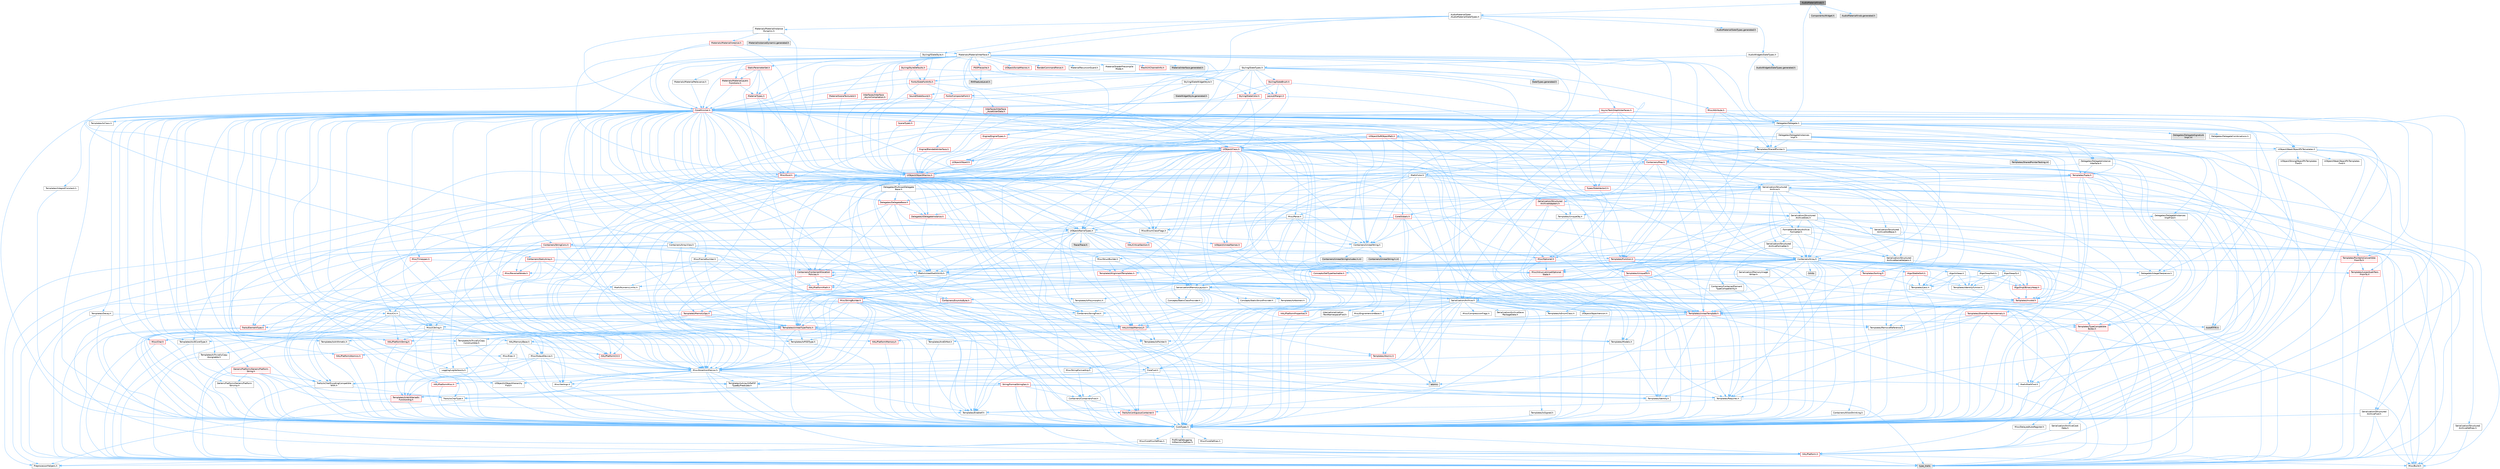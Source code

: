 digraph "AudioMaterialKnob.h"
{
 // INTERACTIVE_SVG=YES
 // LATEX_PDF_SIZE
  bgcolor="transparent";
  edge [fontname=Helvetica,fontsize=10,labelfontname=Helvetica,labelfontsize=10];
  node [fontname=Helvetica,fontsize=10,shape=box,height=0.2,width=0.4];
  Node1 [id="Node000001",label="AudioMaterialKnob.h",height=0.2,width=0.4,color="gray40", fillcolor="grey60", style="filled", fontcolor="black",tooltip=" "];
  Node1 -> Node2 [id="edge1_Node000001_Node000002",color="steelblue1",style="solid",tooltip=" "];
  Node2 [id="Node000002",label="AudioMaterialSlate\l/AudioMaterialSlateTypes.h",height=0.2,width=0.4,color="grey40", fillcolor="white", style="filled",URL="$d3/d2d/AudioMaterialSlateTypes_8h.html",tooltip=" "];
  Node2 -> Node3 [id="edge2_Node000002_Node000003",color="steelblue1",style="solid",tooltip=" "];
  Node3 [id="Node000003",label="AudioWidgetsSlateTypes.h",height=0.2,width=0.4,color="grey40", fillcolor="white", style="filled",URL="$d1/d08/AudioWidgetsSlateTypes_8h.html",tooltip=" "];
  Node3 -> Node4 [id="edge3_Node000003_Node000004",color="steelblue1",style="solid",tooltip=" "];
  Node4 [id="Node000004",label="Delegates/Delegate.h",height=0.2,width=0.4,color="grey40", fillcolor="white", style="filled",URL="$d4/d80/Delegate_8h.html",tooltip=" "];
  Node4 -> Node5 [id="edge4_Node000004_Node000005",color="steelblue1",style="solid",tooltip=" "];
  Node5 [id="Node000005",label="CoreTypes.h",height=0.2,width=0.4,color="grey40", fillcolor="white", style="filled",URL="$dc/dec/CoreTypes_8h.html",tooltip=" "];
  Node5 -> Node6 [id="edge5_Node000005_Node000006",color="steelblue1",style="solid",tooltip=" "];
  Node6 [id="Node000006",label="HAL/Platform.h",height=0.2,width=0.4,color="red", fillcolor="#FFF0F0", style="filled",URL="$d9/dd0/Platform_8h.html",tooltip=" "];
  Node6 -> Node7 [id="edge6_Node000006_Node000007",color="steelblue1",style="solid",tooltip=" "];
  Node7 [id="Node000007",label="Misc/Build.h",height=0.2,width=0.4,color="grey40", fillcolor="white", style="filled",URL="$d3/dbb/Build_8h.html",tooltip=" "];
  Node6 -> Node9 [id="edge7_Node000006_Node000009",color="steelblue1",style="solid",tooltip=" "];
  Node9 [id="Node000009",label="type_traits",height=0.2,width=0.4,color="grey60", fillcolor="#E0E0E0", style="filled",tooltip=" "];
  Node6 -> Node10 [id="edge8_Node000006_Node000010",color="steelblue1",style="solid",tooltip=" "];
  Node10 [id="Node000010",label="PreprocessorHelpers.h",height=0.2,width=0.4,color="grey40", fillcolor="white", style="filled",URL="$db/ddb/PreprocessorHelpers_8h.html",tooltip=" "];
  Node5 -> Node16 [id="edge9_Node000005_Node000016",color="steelblue1",style="solid",tooltip=" "];
  Node16 [id="Node000016",label="ProfilingDebugging\l/UMemoryDefines.h",height=0.2,width=0.4,color="grey40", fillcolor="white", style="filled",URL="$d2/da2/UMemoryDefines_8h.html",tooltip=" "];
  Node5 -> Node17 [id="edge10_Node000005_Node000017",color="steelblue1",style="solid",tooltip=" "];
  Node17 [id="Node000017",label="Misc/CoreMiscDefines.h",height=0.2,width=0.4,color="grey40", fillcolor="white", style="filled",URL="$da/d38/CoreMiscDefines_8h.html",tooltip=" "];
  Node17 -> Node6 [id="edge11_Node000017_Node000006",color="steelblue1",style="solid",tooltip=" "];
  Node17 -> Node10 [id="edge12_Node000017_Node000010",color="steelblue1",style="solid",tooltip=" "];
  Node5 -> Node18 [id="edge13_Node000005_Node000018",color="steelblue1",style="solid",tooltip=" "];
  Node18 [id="Node000018",label="Misc/CoreDefines.h",height=0.2,width=0.4,color="grey40", fillcolor="white", style="filled",URL="$d3/dd2/CoreDefines_8h.html",tooltip=" "];
  Node4 -> Node19 [id="edge14_Node000004_Node000019",color="steelblue1",style="solid",tooltip=" "];
  Node19 [id="Node000019",label="Misc/AssertionMacros.h",height=0.2,width=0.4,color="grey40", fillcolor="white", style="filled",URL="$d0/dfa/AssertionMacros_8h.html",tooltip=" "];
  Node19 -> Node5 [id="edge15_Node000019_Node000005",color="steelblue1",style="solid",tooltip=" "];
  Node19 -> Node6 [id="edge16_Node000019_Node000006",color="steelblue1",style="solid",tooltip=" "];
  Node19 -> Node20 [id="edge17_Node000019_Node000020",color="steelblue1",style="solid",tooltip=" "];
  Node20 [id="Node000020",label="HAL/PlatformMisc.h",height=0.2,width=0.4,color="red", fillcolor="#FFF0F0", style="filled",URL="$d0/df5/PlatformMisc_8h.html",tooltip=" "];
  Node20 -> Node5 [id="edge18_Node000020_Node000005",color="steelblue1",style="solid",tooltip=" "];
  Node19 -> Node10 [id="edge19_Node000019_Node000010",color="steelblue1",style="solid",tooltip=" "];
  Node19 -> Node56 [id="edge20_Node000019_Node000056",color="steelblue1",style="solid",tooltip=" "];
  Node56 [id="Node000056",label="Templates/EnableIf.h",height=0.2,width=0.4,color="grey40", fillcolor="white", style="filled",URL="$d7/d60/EnableIf_8h.html",tooltip=" "];
  Node56 -> Node5 [id="edge21_Node000056_Node000005",color="steelblue1",style="solid",tooltip=" "];
  Node19 -> Node57 [id="edge22_Node000019_Node000057",color="steelblue1",style="solid",tooltip=" "];
  Node57 [id="Node000057",label="Templates/IsArrayOrRefOf\lTypeByPredicate.h",height=0.2,width=0.4,color="grey40", fillcolor="white", style="filled",URL="$d6/da1/IsArrayOrRefOfTypeByPredicate_8h.html",tooltip=" "];
  Node57 -> Node5 [id="edge23_Node000057_Node000005",color="steelblue1",style="solid",tooltip=" "];
  Node19 -> Node58 [id="edge24_Node000019_Node000058",color="steelblue1",style="solid",tooltip=" "];
  Node58 [id="Node000058",label="Templates/IsValidVariadic\lFunctionArg.h",height=0.2,width=0.4,color="red", fillcolor="#FFF0F0", style="filled",URL="$d0/dc8/IsValidVariadicFunctionArg_8h.html",tooltip=" "];
  Node58 -> Node5 [id="edge25_Node000058_Node000005",color="steelblue1",style="solid",tooltip=" "];
  Node58 -> Node9 [id="edge26_Node000058_Node000009",color="steelblue1",style="solid",tooltip=" "];
  Node19 -> Node60 [id="edge27_Node000019_Node000060",color="steelblue1",style="solid",tooltip=" "];
  Node60 [id="Node000060",label="Traits/IsCharEncodingCompatible\lWith.h",height=0.2,width=0.4,color="grey40", fillcolor="white", style="filled",URL="$df/dd1/IsCharEncodingCompatibleWith_8h.html",tooltip=" "];
  Node60 -> Node9 [id="edge28_Node000060_Node000009",color="steelblue1",style="solid",tooltip=" "];
  Node60 -> Node61 [id="edge29_Node000060_Node000061",color="steelblue1",style="solid",tooltip=" "];
  Node61 [id="Node000061",label="Traits/IsCharType.h",height=0.2,width=0.4,color="grey40", fillcolor="white", style="filled",URL="$db/d51/IsCharType_8h.html",tooltip=" "];
  Node61 -> Node5 [id="edge30_Node000061_Node000005",color="steelblue1",style="solid",tooltip=" "];
  Node19 -> Node62 [id="edge31_Node000019_Node000062",color="steelblue1",style="solid",tooltip=" "];
  Node62 [id="Node000062",label="Misc/VarArgs.h",height=0.2,width=0.4,color="grey40", fillcolor="white", style="filled",URL="$d5/d6f/VarArgs_8h.html",tooltip=" "];
  Node62 -> Node5 [id="edge32_Node000062_Node000005",color="steelblue1",style="solid",tooltip=" "];
  Node19 -> Node63 [id="edge33_Node000019_Node000063",color="steelblue1",style="solid",tooltip=" "];
  Node63 [id="Node000063",label="String/FormatStringSan.h",height=0.2,width=0.4,color="red", fillcolor="#FFF0F0", style="filled",URL="$d3/d8b/FormatStringSan_8h.html",tooltip=" "];
  Node63 -> Node9 [id="edge34_Node000063_Node000009",color="steelblue1",style="solid",tooltip=" "];
  Node63 -> Node5 [id="edge35_Node000063_Node000005",color="steelblue1",style="solid",tooltip=" "];
  Node63 -> Node64 [id="edge36_Node000063_Node000064",color="steelblue1",style="solid",tooltip=" "];
  Node64 [id="Node000064",label="Templates/Requires.h",height=0.2,width=0.4,color="grey40", fillcolor="white", style="filled",URL="$dc/d96/Requires_8h.html",tooltip=" "];
  Node64 -> Node56 [id="edge37_Node000064_Node000056",color="steelblue1",style="solid",tooltip=" "];
  Node64 -> Node9 [id="edge38_Node000064_Node000009",color="steelblue1",style="solid",tooltip=" "];
  Node63 -> Node65 [id="edge39_Node000063_Node000065",color="steelblue1",style="solid",tooltip=" "];
  Node65 [id="Node000065",label="Templates/Identity.h",height=0.2,width=0.4,color="grey40", fillcolor="white", style="filled",URL="$d0/dd5/Identity_8h.html",tooltip=" "];
  Node63 -> Node58 [id="edge40_Node000063_Node000058",color="steelblue1",style="solid",tooltip=" "];
  Node63 -> Node61 [id="edge41_Node000063_Node000061",color="steelblue1",style="solid",tooltip=" "];
  Node63 -> Node28 [id="edge42_Node000063_Node000028",color="steelblue1",style="solid",tooltip=" "];
  Node28 [id="Node000028",label="Containers/ContainersFwd.h",height=0.2,width=0.4,color="grey40", fillcolor="white", style="filled",URL="$d4/d0a/ContainersFwd_8h.html",tooltip=" "];
  Node28 -> Node6 [id="edge43_Node000028_Node000006",color="steelblue1",style="solid",tooltip=" "];
  Node28 -> Node5 [id="edge44_Node000028_Node000005",color="steelblue1",style="solid",tooltip=" "];
  Node28 -> Node25 [id="edge45_Node000028_Node000025",color="steelblue1",style="solid",tooltip=" "];
  Node25 [id="Node000025",label="Traits/IsContiguousContainer.h",height=0.2,width=0.4,color="red", fillcolor="#FFF0F0", style="filled",URL="$d5/d3c/IsContiguousContainer_8h.html",tooltip=" "];
  Node25 -> Node5 [id="edge46_Node000025_Node000005",color="steelblue1",style="solid",tooltip=" "];
  Node19 -> Node69 [id="edge47_Node000019_Node000069",color="steelblue1",style="solid",tooltip=" "];
  Node69 [id="Node000069",label="atomic",height=0.2,width=0.4,color="grey60", fillcolor="#E0E0E0", style="filled",tooltip=" "];
  Node4 -> Node70 [id="edge48_Node000004_Node000070",color="steelblue1",style="solid",tooltip=" "];
  Node70 [id="Node000070",label="UObject/NameTypes.h",height=0.2,width=0.4,color="grey40", fillcolor="white", style="filled",URL="$d6/d35/NameTypes_8h.html",tooltip=" "];
  Node70 -> Node5 [id="edge49_Node000070_Node000005",color="steelblue1",style="solid",tooltip=" "];
  Node70 -> Node19 [id="edge50_Node000070_Node000019",color="steelblue1",style="solid",tooltip=" "];
  Node70 -> Node71 [id="edge51_Node000070_Node000071",color="steelblue1",style="solid",tooltip=" "];
  Node71 [id="Node000071",label="HAL/UnrealMemory.h",height=0.2,width=0.4,color="red", fillcolor="#FFF0F0", style="filled",URL="$d9/d96/UnrealMemory_8h.html",tooltip=" "];
  Node71 -> Node5 [id="edge52_Node000071_Node000005",color="steelblue1",style="solid",tooltip=" "];
  Node71 -> Node75 [id="edge53_Node000071_Node000075",color="steelblue1",style="solid",tooltip=" "];
  Node75 [id="Node000075",label="HAL/MemoryBase.h",height=0.2,width=0.4,color="grey40", fillcolor="white", style="filled",URL="$d6/d9f/MemoryBase_8h.html",tooltip=" "];
  Node75 -> Node5 [id="edge54_Node000075_Node000005",color="steelblue1",style="solid",tooltip=" "];
  Node75 -> Node49 [id="edge55_Node000075_Node000049",color="steelblue1",style="solid",tooltip=" "];
  Node49 [id="Node000049",label="HAL/PlatformAtomics.h",height=0.2,width=0.4,color="red", fillcolor="#FFF0F0", style="filled",URL="$d3/d36/PlatformAtomics_8h.html",tooltip=" "];
  Node49 -> Node5 [id="edge56_Node000049_Node000005",color="steelblue1",style="solid",tooltip=" "];
  Node75 -> Node32 [id="edge57_Node000075_Node000032",color="steelblue1",style="solid",tooltip=" "];
  Node32 [id="Node000032",label="HAL/PlatformCrt.h",height=0.2,width=0.4,color="red", fillcolor="#FFF0F0", style="filled",URL="$d8/d75/PlatformCrt_8h.html",tooltip=" "];
  Node75 -> Node76 [id="edge58_Node000075_Node000076",color="steelblue1",style="solid",tooltip=" "];
  Node76 [id="Node000076",label="Misc/Exec.h",height=0.2,width=0.4,color="grey40", fillcolor="white", style="filled",URL="$de/ddb/Exec_8h.html",tooltip=" "];
  Node76 -> Node5 [id="edge59_Node000076_Node000005",color="steelblue1",style="solid",tooltip=" "];
  Node76 -> Node19 [id="edge60_Node000076_Node000019",color="steelblue1",style="solid",tooltip=" "];
  Node75 -> Node77 [id="edge61_Node000075_Node000077",color="steelblue1",style="solid",tooltip=" "];
  Node77 [id="Node000077",label="Misc/OutputDevice.h",height=0.2,width=0.4,color="grey40", fillcolor="white", style="filled",URL="$d7/d32/OutputDevice_8h.html",tooltip=" "];
  Node77 -> Node27 [id="edge62_Node000077_Node000027",color="steelblue1",style="solid",tooltip=" "];
  Node27 [id="Node000027",label="CoreFwd.h",height=0.2,width=0.4,color="grey40", fillcolor="white", style="filled",URL="$d1/d1e/CoreFwd_8h.html",tooltip=" "];
  Node27 -> Node5 [id="edge63_Node000027_Node000005",color="steelblue1",style="solid",tooltip=" "];
  Node27 -> Node28 [id="edge64_Node000027_Node000028",color="steelblue1",style="solid",tooltip=" "];
  Node27 -> Node29 [id="edge65_Node000027_Node000029",color="steelblue1",style="solid",tooltip=" "];
  Node29 [id="Node000029",label="Math/MathFwd.h",height=0.2,width=0.4,color="grey40", fillcolor="white", style="filled",URL="$d2/d10/MathFwd_8h.html",tooltip=" "];
  Node29 -> Node6 [id="edge66_Node000029_Node000006",color="steelblue1",style="solid",tooltip=" "];
  Node27 -> Node30 [id="edge67_Node000027_Node000030",color="steelblue1",style="solid",tooltip=" "];
  Node30 [id="Node000030",label="UObject/UObjectHierarchy\lFwd.h",height=0.2,width=0.4,color="grey40", fillcolor="white", style="filled",URL="$d3/d13/UObjectHierarchyFwd_8h.html",tooltip=" "];
  Node77 -> Node5 [id="edge68_Node000077_Node000005",color="steelblue1",style="solid",tooltip=" "];
  Node77 -> Node78 [id="edge69_Node000077_Node000078",color="steelblue1",style="solid",tooltip=" "];
  Node78 [id="Node000078",label="Logging/LogVerbosity.h",height=0.2,width=0.4,color="grey40", fillcolor="white", style="filled",URL="$d2/d8f/LogVerbosity_8h.html",tooltip=" "];
  Node78 -> Node5 [id="edge70_Node000078_Node000005",color="steelblue1",style="solid",tooltip=" "];
  Node77 -> Node62 [id="edge71_Node000077_Node000062",color="steelblue1",style="solid",tooltip=" "];
  Node77 -> Node57 [id="edge72_Node000077_Node000057",color="steelblue1",style="solid",tooltip=" "];
  Node77 -> Node58 [id="edge73_Node000077_Node000058",color="steelblue1",style="solid",tooltip=" "];
  Node77 -> Node60 [id="edge74_Node000077_Node000060",color="steelblue1",style="solid",tooltip=" "];
  Node75 -> Node79 [id="edge75_Node000075_Node000079",color="steelblue1",style="solid",tooltip=" "];
  Node79 [id="Node000079",label="Templates/Atomic.h",height=0.2,width=0.4,color="red", fillcolor="#FFF0F0", style="filled",URL="$d3/d91/Atomic_8h.html",tooltip=" "];
  Node79 -> Node69 [id="edge76_Node000079_Node000069",color="steelblue1",style="solid",tooltip=" "];
  Node71 -> Node88 [id="edge77_Node000071_Node000088",color="steelblue1",style="solid",tooltip=" "];
  Node88 [id="Node000088",label="HAL/PlatformMemory.h",height=0.2,width=0.4,color="red", fillcolor="#FFF0F0", style="filled",URL="$de/d68/PlatformMemory_8h.html",tooltip=" "];
  Node88 -> Node5 [id="edge78_Node000088_Node000005",color="steelblue1",style="solid",tooltip=" "];
  Node71 -> Node91 [id="edge79_Node000071_Node000091",color="steelblue1",style="solid",tooltip=" "];
  Node91 [id="Node000091",label="Templates/IsPointer.h",height=0.2,width=0.4,color="grey40", fillcolor="white", style="filled",URL="$d7/d05/IsPointer_8h.html",tooltip=" "];
  Node91 -> Node5 [id="edge80_Node000091_Node000005",color="steelblue1",style="solid",tooltip=" "];
  Node70 -> Node92 [id="edge81_Node000070_Node000092",color="steelblue1",style="solid",tooltip=" "];
  Node92 [id="Node000092",label="Templates/UnrealTypeTraits.h",height=0.2,width=0.4,color="red", fillcolor="#FFF0F0", style="filled",URL="$d2/d2d/UnrealTypeTraits_8h.html",tooltip=" "];
  Node92 -> Node5 [id="edge82_Node000092_Node000005",color="steelblue1",style="solid",tooltip=" "];
  Node92 -> Node91 [id="edge83_Node000092_Node000091",color="steelblue1",style="solid",tooltip=" "];
  Node92 -> Node19 [id="edge84_Node000092_Node000019",color="steelblue1",style="solid",tooltip=" "];
  Node92 -> Node84 [id="edge85_Node000092_Node000084",color="steelblue1",style="solid",tooltip=" "];
  Node84 [id="Node000084",label="Templates/AndOrNot.h",height=0.2,width=0.4,color="grey40", fillcolor="white", style="filled",URL="$db/d0a/AndOrNot_8h.html",tooltip=" "];
  Node84 -> Node5 [id="edge86_Node000084_Node000005",color="steelblue1",style="solid",tooltip=" "];
  Node92 -> Node56 [id="edge87_Node000092_Node000056",color="steelblue1",style="solid",tooltip=" "];
  Node92 -> Node93 [id="edge88_Node000092_Node000093",color="steelblue1",style="solid",tooltip=" "];
  Node93 [id="Node000093",label="Templates/IsArithmetic.h",height=0.2,width=0.4,color="grey40", fillcolor="white", style="filled",URL="$d2/d5d/IsArithmetic_8h.html",tooltip=" "];
  Node93 -> Node5 [id="edge89_Node000093_Node000005",color="steelblue1",style="solid",tooltip=" "];
  Node92 -> Node94 [id="edge90_Node000092_Node000094",color="steelblue1",style="solid",tooltip=" "];
  Node94 [id="Node000094",label="Templates/Models.h",height=0.2,width=0.4,color="grey40", fillcolor="white", style="filled",URL="$d3/d0c/Models_8h.html",tooltip=" "];
  Node94 -> Node65 [id="edge91_Node000094_Node000065",color="steelblue1",style="solid",tooltip=" "];
  Node92 -> Node95 [id="edge92_Node000092_Node000095",color="steelblue1",style="solid",tooltip=" "];
  Node95 [id="Node000095",label="Templates/IsPODType.h",height=0.2,width=0.4,color="grey40", fillcolor="white", style="filled",URL="$d7/db1/IsPODType_8h.html",tooltip=" "];
  Node95 -> Node5 [id="edge93_Node000095_Node000005",color="steelblue1",style="solid",tooltip=" "];
  Node92 -> Node96 [id="edge94_Node000092_Node000096",color="steelblue1",style="solid",tooltip=" "];
  Node96 [id="Node000096",label="Templates/IsUECoreType.h",height=0.2,width=0.4,color="grey40", fillcolor="white", style="filled",URL="$d1/db8/IsUECoreType_8h.html",tooltip=" "];
  Node96 -> Node5 [id="edge95_Node000096_Node000005",color="steelblue1",style="solid",tooltip=" "];
  Node96 -> Node9 [id="edge96_Node000096_Node000009",color="steelblue1",style="solid",tooltip=" "];
  Node92 -> Node85 [id="edge97_Node000092_Node000085",color="steelblue1",style="solid",tooltip=" "];
  Node85 [id="Node000085",label="Templates/IsTriviallyCopy\lConstructible.h",height=0.2,width=0.4,color="grey40", fillcolor="white", style="filled",URL="$d3/d78/IsTriviallyCopyConstructible_8h.html",tooltip=" "];
  Node85 -> Node5 [id="edge98_Node000085_Node000005",color="steelblue1",style="solid",tooltip=" "];
  Node85 -> Node9 [id="edge99_Node000085_Node000009",color="steelblue1",style="solid",tooltip=" "];
  Node70 -> Node97 [id="edge100_Node000070_Node000097",color="steelblue1",style="solid",tooltip=" "];
  Node97 [id="Node000097",label="Templates/UnrealTemplate.h",height=0.2,width=0.4,color="red", fillcolor="#FFF0F0", style="filled",URL="$d4/d24/UnrealTemplate_8h.html",tooltip=" "];
  Node97 -> Node5 [id="edge101_Node000097_Node000005",color="steelblue1",style="solid",tooltip=" "];
  Node97 -> Node91 [id="edge102_Node000097_Node000091",color="steelblue1",style="solid",tooltip=" "];
  Node97 -> Node71 [id="edge103_Node000097_Node000071",color="steelblue1",style="solid",tooltip=" "];
  Node97 -> Node92 [id="edge104_Node000097_Node000092",color="steelblue1",style="solid",tooltip=" "];
  Node97 -> Node100 [id="edge105_Node000097_Node000100",color="steelblue1",style="solid",tooltip=" "];
  Node100 [id="Node000100",label="Templates/RemoveReference.h",height=0.2,width=0.4,color="grey40", fillcolor="white", style="filled",URL="$da/dbe/RemoveReference_8h.html",tooltip=" "];
  Node100 -> Node5 [id="edge106_Node000100_Node000005",color="steelblue1",style="solid",tooltip=" "];
  Node97 -> Node64 [id="edge107_Node000097_Node000064",color="steelblue1",style="solid",tooltip=" "];
  Node97 -> Node101 [id="edge108_Node000097_Node000101",color="steelblue1",style="solid",tooltip=" "];
  Node101 [id="Node000101",label="Templates/TypeCompatible\lBytes.h",height=0.2,width=0.4,color="red", fillcolor="#FFF0F0", style="filled",URL="$df/d0a/TypeCompatibleBytes_8h.html",tooltip=" "];
  Node101 -> Node5 [id="edge109_Node000101_Node000005",color="steelblue1",style="solid",tooltip=" "];
  Node101 -> Node9 [id="edge110_Node000101_Node000009",color="steelblue1",style="solid",tooltip=" "];
  Node97 -> Node65 [id="edge111_Node000097_Node000065",color="steelblue1",style="solid",tooltip=" "];
  Node97 -> Node25 [id="edge112_Node000097_Node000025",color="steelblue1",style="solid",tooltip=" "];
  Node97 -> Node9 [id="edge113_Node000097_Node000009",color="steelblue1",style="solid",tooltip=" "];
  Node70 -> Node103 [id="edge114_Node000070_Node000103",color="steelblue1",style="solid",tooltip=" "];
  Node103 [id="Node000103",label="Containers/UnrealString.h",height=0.2,width=0.4,color="grey40", fillcolor="white", style="filled",URL="$d5/dba/UnrealString_8h.html",tooltip=" "];
  Node103 -> Node104 [id="edge115_Node000103_Node000104",color="steelblue1",style="solid",tooltip=" "];
  Node104 [id="Node000104",label="Containers/UnrealStringIncludes.h.inl",height=0.2,width=0.4,color="grey60", fillcolor="#E0E0E0", style="filled",tooltip=" "];
  Node103 -> Node105 [id="edge116_Node000103_Node000105",color="steelblue1",style="solid",tooltip=" "];
  Node105 [id="Node000105",label="Containers/UnrealString.h.inl",height=0.2,width=0.4,color="grey60", fillcolor="#E0E0E0", style="filled",tooltip=" "];
  Node103 -> Node106 [id="edge117_Node000103_Node000106",color="steelblue1",style="solid",tooltip=" "];
  Node106 [id="Node000106",label="Misc/StringFormatArg.h",height=0.2,width=0.4,color="grey40", fillcolor="white", style="filled",URL="$d2/d16/StringFormatArg_8h.html",tooltip=" "];
  Node106 -> Node28 [id="edge118_Node000106_Node000028",color="steelblue1",style="solid",tooltip=" "];
  Node70 -> Node107 [id="edge119_Node000070_Node000107",color="steelblue1",style="solid",tooltip=" "];
  Node107 [id="Node000107",label="HAL/CriticalSection.h",height=0.2,width=0.4,color="red", fillcolor="#FFF0F0", style="filled",URL="$d6/d90/CriticalSection_8h.html",tooltip=" "];
  Node70 -> Node110 [id="edge120_Node000070_Node000110",color="steelblue1",style="solid",tooltip=" "];
  Node110 [id="Node000110",label="Containers/StringConv.h",height=0.2,width=0.4,color="red", fillcolor="#FFF0F0", style="filled",URL="$d3/ddf/StringConv_8h.html",tooltip=" "];
  Node110 -> Node5 [id="edge121_Node000110_Node000005",color="steelblue1",style="solid",tooltip=" "];
  Node110 -> Node19 [id="edge122_Node000110_Node000019",color="steelblue1",style="solid",tooltip=" "];
  Node110 -> Node111 [id="edge123_Node000110_Node000111",color="steelblue1",style="solid",tooltip=" "];
  Node111 [id="Node000111",label="Containers/ContainerAllocation\lPolicies.h",height=0.2,width=0.4,color="red", fillcolor="#FFF0F0", style="filled",URL="$d7/dff/ContainerAllocationPolicies_8h.html",tooltip=" "];
  Node111 -> Node5 [id="edge124_Node000111_Node000005",color="steelblue1",style="solid",tooltip=" "];
  Node111 -> Node111 [id="edge125_Node000111_Node000111",color="steelblue1",style="solid",tooltip=" "];
  Node111 -> Node113 [id="edge126_Node000111_Node000113",color="steelblue1",style="solid",tooltip=" "];
  Node113 [id="Node000113",label="HAL/PlatformMath.h",height=0.2,width=0.4,color="red", fillcolor="#FFF0F0", style="filled",URL="$dc/d53/PlatformMath_8h.html",tooltip=" "];
  Node113 -> Node5 [id="edge127_Node000113_Node000005",color="steelblue1",style="solid",tooltip=" "];
  Node111 -> Node71 [id="edge128_Node000111_Node000071",color="steelblue1",style="solid",tooltip=" "];
  Node111 -> Node42 [id="edge129_Node000111_Node000042",color="steelblue1",style="solid",tooltip=" "];
  Node42 [id="Node000042",label="Math/NumericLimits.h",height=0.2,width=0.4,color="grey40", fillcolor="white", style="filled",URL="$df/d1b/NumericLimits_8h.html",tooltip=" "];
  Node42 -> Node5 [id="edge130_Node000042_Node000005",color="steelblue1",style="solid",tooltip=" "];
  Node111 -> Node19 [id="edge131_Node000111_Node000019",color="steelblue1",style="solid",tooltip=" "];
  Node111 -> Node121 [id="edge132_Node000111_Node000121",color="steelblue1",style="solid",tooltip=" "];
  Node121 [id="Node000121",label="Templates/IsPolymorphic.h",height=0.2,width=0.4,color="grey40", fillcolor="white", style="filled",URL="$dc/d20/IsPolymorphic_8h.html",tooltip=" "];
  Node111 -> Node122 [id="edge133_Node000111_Node000122",color="steelblue1",style="solid",tooltip=" "];
  Node122 [id="Node000122",label="Templates/MemoryOps.h",height=0.2,width=0.4,color="red", fillcolor="#FFF0F0", style="filled",URL="$db/dea/MemoryOps_8h.html",tooltip=" "];
  Node122 -> Node5 [id="edge134_Node000122_Node000005",color="steelblue1",style="solid",tooltip=" "];
  Node122 -> Node71 [id="edge135_Node000122_Node000071",color="steelblue1",style="solid",tooltip=" "];
  Node122 -> Node86 [id="edge136_Node000122_Node000086",color="steelblue1",style="solid",tooltip=" "];
  Node86 [id="Node000086",label="Templates/IsTriviallyCopy\lAssignable.h",height=0.2,width=0.4,color="grey40", fillcolor="white", style="filled",URL="$d2/df2/IsTriviallyCopyAssignable_8h.html",tooltip=" "];
  Node86 -> Node5 [id="edge137_Node000086_Node000005",color="steelblue1",style="solid",tooltip=" "];
  Node86 -> Node9 [id="edge138_Node000086_Node000009",color="steelblue1",style="solid",tooltip=" "];
  Node122 -> Node85 [id="edge139_Node000122_Node000085",color="steelblue1",style="solid",tooltip=" "];
  Node122 -> Node64 [id="edge140_Node000122_Node000064",color="steelblue1",style="solid",tooltip=" "];
  Node122 -> Node92 [id="edge141_Node000122_Node000092",color="steelblue1",style="solid",tooltip=" "];
  Node122 -> Node9 [id="edge142_Node000122_Node000009",color="steelblue1",style="solid",tooltip=" "];
  Node111 -> Node101 [id="edge143_Node000111_Node000101",color="steelblue1",style="solid",tooltip=" "];
  Node111 -> Node9 [id="edge144_Node000111_Node000009",color="steelblue1",style="solid",tooltip=" "];
  Node110 -> Node123 [id="edge145_Node000110_Node000123",color="steelblue1",style="solid",tooltip=" "];
  Node123 [id="Node000123",label="Containers/Array.h",height=0.2,width=0.4,color="grey40", fillcolor="white", style="filled",URL="$df/dd0/Array_8h.html",tooltip=" "];
  Node123 -> Node5 [id="edge146_Node000123_Node000005",color="steelblue1",style="solid",tooltip=" "];
  Node123 -> Node19 [id="edge147_Node000123_Node000019",color="steelblue1",style="solid",tooltip=" "];
  Node123 -> Node124 [id="edge148_Node000123_Node000124",color="steelblue1",style="solid",tooltip=" "];
  Node124 [id="Node000124",label="Misc/IntrusiveUnsetOptional\lState.h",height=0.2,width=0.4,color="red", fillcolor="#FFF0F0", style="filled",URL="$d2/d0a/IntrusiveUnsetOptionalState_8h.html",tooltip=" "];
  Node123 -> Node126 [id="edge149_Node000123_Node000126",color="steelblue1",style="solid",tooltip=" "];
  Node126 [id="Node000126",label="Misc/ReverseIterate.h",height=0.2,width=0.4,color="red", fillcolor="#FFF0F0", style="filled",URL="$db/de3/ReverseIterate_8h.html",tooltip=" "];
  Node126 -> Node6 [id="edge150_Node000126_Node000006",color="steelblue1",style="solid",tooltip=" "];
  Node123 -> Node71 [id="edge151_Node000123_Node000071",color="steelblue1",style="solid",tooltip=" "];
  Node123 -> Node92 [id="edge152_Node000123_Node000092",color="steelblue1",style="solid",tooltip=" "];
  Node123 -> Node97 [id="edge153_Node000123_Node000097",color="steelblue1",style="solid",tooltip=" "];
  Node123 -> Node128 [id="edge154_Node000123_Node000128",color="steelblue1",style="solid",tooltip=" "];
  Node128 [id="Node000128",label="Containers/AllowShrinking.h",height=0.2,width=0.4,color="grey40", fillcolor="white", style="filled",URL="$d7/d1a/AllowShrinking_8h.html",tooltip=" "];
  Node128 -> Node5 [id="edge155_Node000128_Node000005",color="steelblue1",style="solid",tooltip=" "];
  Node123 -> Node111 [id="edge156_Node000123_Node000111",color="steelblue1",style="solid",tooltip=" "];
  Node123 -> Node129 [id="edge157_Node000123_Node000129",color="steelblue1",style="solid",tooltip=" "];
  Node129 [id="Node000129",label="Containers/ContainerElement\lTypeCompatibility.h",height=0.2,width=0.4,color="grey40", fillcolor="white", style="filled",URL="$df/ddf/ContainerElementTypeCompatibility_8h.html",tooltip=" "];
  Node129 -> Node5 [id="edge158_Node000129_Node000005",color="steelblue1",style="solid",tooltip=" "];
  Node129 -> Node92 [id="edge159_Node000129_Node000092",color="steelblue1",style="solid",tooltip=" "];
  Node123 -> Node130 [id="edge160_Node000123_Node000130",color="steelblue1",style="solid",tooltip=" "];
  Node130 [id="Node000130",label="Serialization/Archive.h",height=0.2,width=0.4,color="grey40", fillcolor="white", style="filled",URL="$d7/d3b/Archive_8h.html",tooltip=" "];
  Node130 -> Node27 [id="edge161_Node000130_Node000027",color="steelblue1",style="solid",tooltip=" "];
  Node130 -> Node5 [id="edge162_Node000130_Node000005",color="steelblue1",style="solid",tooltip=" "];
  Node130 -> Node131 [id="edge163_Node000130_Node000131",color="steelblue1",style="solid",tooltip=" "];
  Node131 [id="Node000131",label="HAL/PlatformProperties.h",height=0.2,width=0.4,color="red", fillcolor="#FFF0F0", style="filled",URL="$d9/db0/PlatformProperties_8h.html",tooltip=" "];
  Node131 -> Node5 [id="edge164_Node000131_Node000005",color="steelblue1",style="solid",tooltip=" "];
  Node130 -> Node134 [id="edge165_Node000130_Node000134",color="steelblue1",style="solid",tooltip=" "];
  Node134 [id="Node000134",label="Internationalization\l/TextNamespaceFwd.h",height=0.2,width=0.4,color="grey40", fillcolor="white", style="filled",URL="$d8/d97/TextNamespaceFwd_8h.html",tooltip=" "];
  Node134 -> Node5 [id="edge166_Node000134_Node000005",color="steelblue1",style="solid",tooltip=" "];
  Node130 -> Node29 [id="edge167_Node000130_Node000029",color="steelblue1",style="solid",tooltip=" "];
  Node130 -> Node19 [id="edge168_Node000130_Node000019",color="steelblue1",style="solid",tooltip=" "];
  Node130 -> Node7 [id="edge169_Node000130_Node000007",color="steelblue1",style="solid",tooltip=" "];
  Node130 -> Node43 [id="edge170_Node000130_Node000043",color="steelblue1",style="solid",tooltip=" "];
  Node43 [id="Node000043",label="Misc/CompressionFlags.h",height=0.2,width=0.4,color="grey40", fillcolor="white", style="filled",URL="$d9/d76/CompressionFlags_8h.html",tooltip=" "];
  Node130 -> Node135 [id="edge171_Node000130_Node000135",color="steelblue1",style="solid",tooltip=" "];
  Node135 [id="Node000135",label="Misc/EngineVersionBase.h",height=0.2,width=0.4,color="grey40", fillcolor="white", style="filled",URL="$d5/d2b/EngineVersionBase_8h.html",tooltip=" "];
  Node135 -> Node5 [id="edge172_Node000135_Node000005",color="steelblue1",style="solid",tooltip=" "];
  Node130 -> Node62 [id="edge173_Node000130_Node000062",color="steelblue1",style="solid",tooltip=" "];
  Node130 -> Node136 [id="edge174_Node000130_Node000136",color="steelblue1",style="solid",tooltip=" "];
  Node136 [id="Node000136",label="Serialization/ArchiveCook\lData.h",height=0.2,width=0.4,color="grey40", fillcolor="white", style="filled",URL="$dc/db6/ArchiveCookData_8h.html",tooltip=" "];
  Node136 -> Node6 [id="edge175_Node000136_Node000006",color="steelblue1",style="solid",tooltip=" "];
  Node130 -> Node137 [id="edge176_Node000130_Node000137",color="steelblue1",style="solid",tooltip=" "];
  Node137 [id="Node000137",label="Serialization/ArchiveSave\lPackageData.h",height=0.2,width=0.4,color="grey40", fillcolor="white", style="filled",URL="$d1/d37/ArchiveSavePackageData_8h.html",tooltip=" "];
  Node130 -> Node56 [id="edge177_Node000130_Node000056",color="steelblue1",style="solid",tooltip=" "];
  Node130 -> Node57 [id="edge178_Node000130_Node000057",color="steelblue1",style="solid",tooltip=" "];
  Node130 -> Node138 [id="edge179_Node000130_Node000138",color="steelblue1",style="solid",tooltip=" "];
  Node138 [id="Node000138",label="Templates/IsEnumClass.h",height=0.2,width=0.4,color="grey40", fillcolor="white", style="filled",URL="$d7/d15/IsEnumClass_8h.html",tooltip=" "];
  Node138 -> Node5 [id="edge180_Node000138_Node000005",color="steelblue1",style="solid",tooltip=" "];
  Node138 -> Node84 [id="edge181_Node000138_Node000084",color="steelblue1",style="solid",tooltip=" "];
  Node130 -> Node118 [id="edge182_Node000130_Node000118",color="steelblue1",style="solid",tooltip=" "];
  Node118 [id="Node000118",label="Templates/IsSigned.h",height=0.2,width=0.4,color="grey40", fillcolor="white", style="filled",URL="$d8/dd8/IsSigned_8h.html",tooltip=" "];
  Node118 -> Node5 [id="edge183_Node000118_Node000005",color="steelblue1",style="solid",tooltip=" "];
  Node130 -> Node58 [id="edge184_Node000130_Node000058",color="steelblue1",style="solid",tooltip=" "];
  Node130 -> Node97 [id="edge185_Node000130_Node000097",color="steelblue1",style="solid",tooltip=" "];
  Node130 -> Node60 [id="edge186_Node000130_Node000060",color="steelblue1",style="solid",tooltip=" "];
  Node130 -> Node139 [id="edge187_Node000130_Node000139",color="steelblue1",style="solid",tooltip=" "];
  Node139 [id="Node000139",label="UObject/ObjectVersion.h",height=0.2,width=0.4,color="grey40", fillcolor="white", style="filled",URL="$da/d63/ObjectVersion_8h.html",tooltip=" "];
  Node139 -> Node5 [id="edge188_Node000139_Node000005",color="steelblue1",style="solid",tooltip=" "];
  Node123 -> Node140 [id="edge189_Node000123_Node000140",color="steelblue1",style="solid",tooltip=" "];
  Node140 [id="Node000140",label="Serialization/MemoryImage\lWriter.h",height=0.2,width=0.4,color="grey40", fillcolor="white", style="filled",URL="$d0/d08/MemoryImageWriter_8h.html",tooltip=" "];
  Node140 -> Node5 [id="edge190_Node000140_Node000005",color="steelblue1",style="solid",tooltip=" "];
  Node140 -> Node141 [id="edge191_Node000140_Node000141",color="steelblue1",style="solid",tooltip=" "];
  Node141 [id="Node000141",label="Serialization/MemoryLayout.h",height=0.2,width=0.4,color="grey40", fillcolor="white", style="filled",URL="$d7/d66/MemoryLayout_8h.html",tooltip=" "];
  Node141 -> Node142 [id="edge192_Node000141_Node000142",color="steelblue1",style="solid",tooltip=" "];
  Node142 [id="Node000142",label="Concepts/StaticClassProvider.h",height=0.2,width=0.4,color="grey40", fillcolor="white", style="filled",URL="$dd/d83/StaticClassProvider_8h.html",tooltip=" "];
  Node141 -> Node143 [id="edge193_Node000141_Node000143",color="steelblue1",style="solid",tooltip=" "];
  Node143 [id="Node000143",label="Concepts/StaticStructProvider.h",height=0.2,width=0.4,color="grey40", fillcolor="white", style="filled",URL="$d5/d77/StaticStructProvider_8h.html",tooltip=" "];
  Node141 -> Node144 [id="edge194_Node000141_Node000144",color="steelblue1",style="solid",tooltip=" "];
  Node144 [id="Node000144",label="Containers/EnumAsByte.h",height=0.2,width=0.4,color="red", fillcolor="#FFF0F0", style="filled",URL="$d6/d9a/EnumAsByte_8h.html",tooltip=" "];
  Node144 -> Node5 [id="edge195_Node000144_Node000005",color="steelblue1",style="solid",tooltip=" "];
  Node144 -> Node95 [id="edge196_Node000144_Node000095",color="steelblue1",style="solid",tooltip=" "];
  Node141 -> Node22 [id="edge197_Node000141_Node000022",color="steelblue1",style="solid",tooltip=" "];
  Node22 [id="Node000022",label="Containers/StringFwd.h",height=0.2,width=0.4,color="grey40", fillcolor="white", style="filled",URL="$df/d37/StringFwd_8h.html",tooltip=" "];
  Node22 -> Node5 [id="edge198_Node000022_Node000005",color="steelblue1",style="solid",tooltip=" "];
  Node22 -> Node23 [id="edge199_Node000022_Node000023",color="steelblue1",style="solid",tooltip=" "];
  Node23 [id="Node000023",label="Traits/ElementType.h",height=0.2,width=0.4,color="red", fillcolor="#FFF0F0", style="filled",URL="$d5/d4f/ElementType_8h.html",tooltip=" "];
  Node23 -> Node6 [id="edge200_Node000023_Node000006",color="steelblue1",style="solid",tooltip=" "];
  Node23 -> Node9 [id="edge201_Node000023_Node000009",color="steelblue1",style="solid",tooltip=" "];
  Node22 -> Node25 [id="edge202_Node000022_Node000025",color="steelblue1",style="solid",tooltip=" "];
  Node141 -> Node71 [id="edge203_Node000141_Node000071",color="steelblue1",style="solid",tooltip=" "];
  Node141 -> Node152 [id="edge204_Node000141_Node000152",color="steelblue1",style="solid",tooltip=" "];
  Node152 [id="Node000152",label="Misc/DelayedAutoRegister.h",height=0.2,width=0.4,color="grey40", fillcolor="white", style="filled",URL="$d1/dda/DelayedAutoRegister_8h.html",tooltip=" "];
  Node152 -> Node6 [id="edge205_Node000152_Node000006",color="steelblue1",style="solid",tooltip=" "];
  Node141 -> Node56 [id="edge206_Node000141_Node000056",color="steelblue1",style="solid",tooltip=" "];
  Node141 -> Node153 [id="edge207_Node000141_Node000153",color="steelblue1",style="solid",tooltip=" "];
  Node153 [id="Node000153",label="Templates/IsAbstract.h",height=0.2,width=0.4,color="grey40", fillcolor="white", style="filled",URL="$d8/db7/IsAbstract_8h.html",tooltip=" "];
  Node141 -> Node121 [id="edge208_Node000141_Node000121",color="steelblue1",style="solid",tooltip=" "];
  Node141 -> Node94 [id="edge209_Node000141_Node000094",color="steelblue1",style="solid",tooltip=" "];
  Node141 -> Node97 [id="edge210_Node000141_Node000097",color="steelblue1",style="solid",tooltip=" "];
  Node123 -> Node154 [id="edge211_Node000123_Node000154",color="steelblue1",style="solid",tooltip=" "];
  Node154 [id="Node000154",label="Algo/Heapify.h",height=0.2,width=0.4,color="grey40", fillcolor="white", style="filled",URL="$d0/d2a/Heapify_8h.html",tooltip=" "];
  Node154 -> Node155 [id="edge212_Node000154_Node000155",color="steelblue1",style="solid",tooltip=" "];
  Node155 [id="Node000155",label="Algo/Impl/BinaryHeap.h",height=0.2,width=0.4,color="red", fillcolor="#FFF0F0", style="filled",URL="$d7/da3/Algo_2Impl_2BinaryHeap_8h.html",tooltip=" "];
  Node155 -> Node156 [id="edge213_Node000155_Node000156",color="steelblue1",style="solid",tooltip=" "];
  Node156 [id="Node000156",label="Templates/Invoke.h",height=0.2,width=0.4,color="red", fillcolor="#FFF0F0", style="filled",URL="$d7/deb/Invoke_8h.html",tooltip=" "];
  Node156 -> Node5 [id="edge214_Node000156_Node000005",color="steelblue1",style="solid",tooltip=" "];
  Node156 -> Node97 [id="edge215_Node000156_Node000097",color="steelblue1",style="solid",tooltip=" "];
  Node156 -> Node9 [id="edge216_Node000156_Node000009",color="steelblue1",style="solid",tooltip=" "];
  Node155 -> Node9 [id="edge217_Node000155_Node000009",color="steelblue1",style="solid",tooltip=" "];
  Node154 -> Node160 [id="edge218_Node000154_Node000160",color="steelblue1",style="solid",tooltip=" "];
  Node160 [id="Node000160",label="Templates/IdentityFunctor.h",height=0.2,width=0.4,color="grey40", fillcolor="white", style="filled",URL="$d7/d2e/IdentityFunctor_8h.html",tooltip=" "];
  Node160 -> Node6 [id="edge219_Node000160_Node000006",color="steelblue1",style="solid",tooltip=" "];
  Node154 -> Node156 [id="edge220_Node000154_Node000156",color="steelblue1",style="solid",tooltip=" "];
  Node154 -> Node161 [id="edge221_Node000154_Node000161",color="steelblue1",style="solid",tooltip=" "];
  Node161 [id="Node000161",label="Templates/Less.h",height=0.2,width=0.4,color="grey40", fillcolor="white", style="filled",URL="$de/dc8/Less_8h.html",tooltip=" "];
  Node161 -> Node5 [id="edge222_Node000161_Node000005",color="steelblue1",style="solid",tooltip=" "];
  Node161 -> Node97 [id="edge223_Node000161_Node000097",color="steelblue1",style="solid",tooltip=" "];
  Node154 -> Node97 [id="edge224_Node000154_Node000097",color="steelblue1",style="solid",tooltip=" "];
  Node123 -> Node162 [id="edge225_Node000123_Node000162",color="steelblue1",style="solid",tooltip=" "];
  Node162 [id="Node000162",label="Algo/HeapSort.h",height=0.2,width=0.4,color="grey40", fillcolor="white", style="filled",URL="$d3/d92/HeapSort_8h.html",tooltip=" "];
  Node162 -> Node155 [id="edge226_Node000162_Node000155",color="steelblue1",style="solid",tooltip=" "];
  Node162 -> Node160 [id="edge227_Node000162_Node000160",color="steelblue1",style="solid",tooltip=" "];
  Node162 -> Node161 [id="edge228_Node000162_Node000161",color="steelblue1",style="solid",tooltip=" "];
  Node162 -> Node97 [id="edge229_Node000162_Node000097",color="steelblue1",style="solid",tooltip=" "];
  Node123 -> Node163 [id="edge230_Node000123_Node000163",color="steelblue1",style="solid",tooltip=" "];
  Node163 [id="Node000163",label="Algo/IsHeap.h",height=0.2,width=0.4,color="grey40", fillcolor="white", style="filled",URL="$de/d32/IsHeap_8h.html",tooltip=" "];
  Node163 -> Node155 [id="edge231_Node000163_Node000155",color="steelblue1",style="solid",tooltip=" "];
  Node163 -> Node160 [id="edge232_Node000163_Node000160",color="steelblue1",style="solid",tooltip=" "];
  Node163 -> Node156 [id="edge233_Node000163_Node000156",color="steelblue1",style="solid",tooltip=" "];
  Node163 -> Node161 [id="edge234_Node000163_Node000161",color="steelblue1",style="solid",tooltip=" "];
  Node163 -> Node97 [id="edge235_Node000163_Node000097",color="steelblue1",style="solid",tooltip=" "];
  Node123 -> Node155 [id="edge236_Node000123_Node000155",color="steelblue1",style="solid",tooltip=" "];
  Node123 -> Node164 [id="edge237_Node000123_Node000164",color="steelblue1",style="solid",tooltip=" "];
  Node164 [id="Node000164",label="Algo/StableSort.h",height=0.2,width=0.4,color="red", fillcolor="#FFF0F0", style="filled",URL="$d7/d3c/StableSort_8h.html",tooltip=" "];
  Node164 -> Node160 [id="edge238_Node000164_Node000160",color="steelblue1",style="solid",tooltip=" "];
  Node164 -> Node156 [id="edge239_Node000164_Node000156",color="steelblue1",style="solid",tooltip=" "];
  Node164 -> Node161 [id="edge240_Node000164_Node000161",color="steelblue1",style="solid",tooltip=" "];
  Node164 -> Node97 [id="edge241_Node000164_Node000097",color="steelblue1",style="solid",tooltip=" "];
  Node123 -> Node167 [id="edge242_Node000123_Node000167",color="steelblue1",style="solid",tooltip=" "];
  Node167 [id="Node000167",label="Concepts/GetTypeHashable.h",height=0.2,width=0.4,color="red", fillcolor="#FFF0F0", style="filled",URL="$d3/da2/GetTypeHashable_8h.html",tooltip=" "];
  Node167 -> Node5 [id="edge243_Node000167_Node000005",color="steelblue1",style="solid",tooltip=" "];
  Node123 -> Node160 [id="edge244_Node000123_Node000160",color="steelblue1",style="solid",tooltip=" "];
  Node123 -> Node156 [id="edge245_Node000123_Node000156",color="steelblue1",style="solid",tooltip=" "];
  Node123 -> Node161 [id="edge246_Node000123_Node000161",color="steelblue1",style="solid",tooltip=" "];
  Node123 -> Node168 [id="edge247_Node000123_Node000168",color="steelblue1",style="solid",tooltip=" "];
  Node168 [id="Node000168",label="Templates/LosesQualifiers\lFromTo.h",height=0.2,width=0.4,color="red", fillcolor="#FFF0F0", style="filled",URL="$d2/db3/LosesQualifiersFromTo_8h.html",tooltip=" "];
  Node168 -> Node9 [id="edge248_Node000168_Node000009",color="steelblue1",style="solid",tooltip=" "];
  Node123 -> Node64 [id="edge249_Node000123_Node000064",color="steelblue1",style="solid",tooltip=" "];
  Node123 -> Node169 [id="edge250_Node000123_Node000169",color="steelblue1",style="solid",tooltip=" "];
  Node169 [id="Node000169",label="Templates/Sorting.h",height=0.2,width=0.4,color="red", fillcolor="#FFF0F0", style="filled",URL="$d3/d9e/Sorting_8h.html",tooltip=" "];
  Node169 -> Node5 [id="edge251_Node000169_Node000005",color="steelblue1",style="solid",tooltip=" "];
  Node169 -> Node113 [id="edge252_Node000169_Node000113",color="steelblue1",style="solid",tooltip=" "];
  Node169 -> Node161 [id="edge253_Node000169_Node000161",color="steelblue1",style="solid",tooltip=" "];
  Node123 -> Node173 [id="edge254_Node000123_Node000173",color="steelblue1",style="solid",tooltip=" "];
  Node173 [id="Node000173",label="Templates/AlignmentTemplates.h",height=0.2,width=0.4,color="red", fillcolor="#FFF0F0", style="filled",URL="$dd/d32/AlignmentTemplates_8h.html",tooltip=" "];
  Node173 -> Node5 [id="edge255_Node000173_Node000005",color="steelblue1",style="solid",tooltip=" "];
  Node173 -> Node91 [id="edge256_Node000173_Node000091",color="steelblue1",style="solid",tooltip=" "];
  Node123 -> Node23 [id="edge257_Node000123_Node000023",color="steelblue1",style="solid",tooltip=" "];
  Node123 -> Node119 [id="edge258_Node000123_Node000119",color="steelblue1",style="solid",tooltip=" "];
  Node119 [id="Node000119",label="limits",height=0.2,width=0.4,color="grey60", fillcolor="#E0E0E0", style="filled",tooltip=" "];
  Node123 -> Node9 [id="edge259_Node000123_Node000009",color="steelblue1",style="solid",tooltip=" "];
  Node110 -> Node147 [id="edge260_Node000110_Node000147",color="steelblue1",style="solid",tooltip=" "];
  Node147 [id="Node000147",label="Misc/CString.h",height=0.2,width=0.4,color="grey40", fillcolor="white", style="filled",URL="$d2/d49/CString_8h.html",tooltip=" "];
  Node147 -> Node5 [id="edge261_Node000147_Node000005",color="steelblue1",style="solid",tooltip=" "];
  Node147 -> Node32 [id="edge262_Node000147_Node000032",color="steelblue1",style="solid",tooltip=" "];
  Node147 -> Node73 [id="edge263_Node000147_Node000073",color="steelblue1",style="solid",tooltip=" "];
  Node73 [id="Node000073",label="HAL/PlatformString.h",height=0.2,width=0.4,color="red", fillcolor="#FFF0F0", style="filled",URL="$db/db5/PlatformString_8h.html",tooltip=" "];
  Node73 -> Node5 [id="edge264_Node000073_Node000005",color="steelblue1",style="solid",tooltip=" "];
  Node147 -> Node19 [id="edge265_Node000147_Node000019",color="steelblue1",style="solid",tooltip=" "];
  Node147 -> Node148 [id="edge266_Node000147_Node000148",color="steelblue1",style="solid",tooltip=" "];
  Node148 [id="Node000148",label="Misc/Char.h",height=0.2,width=0.4,color="red", fillcolor="#FFF0F0", style="filled",URL="$d0/d58/Char_8h.html",tooltip=" "];
  Node148 -> Node5 [id="edge267_Node000148_Node000005",color="steelblue1",style="solid",tooltip=" "];
  Node148 -> Node9 [id="edge268_Node000148_Node000009",color="steelblue1",style="solid",tooltip=" "];
  Node147 -> Node62 [id="edge269_Node000147_Node000062",color="steelblue1",style="solid",tooltip=" "];
  Node147 -> Node57 [id="edge270_Node000147_Node000057",color="steelblue1",style="solid",tooltip=" "];
  Node147 -> Node58 [id="edge271_Node000147_Node000058",color="steelblue1",style="solid",tooltip=" "];
  Node147 -> Node60 [id="edge272_Node000147_Node000060",color="steelblue1",style="solid",tooltip=" "];
  Node110 -> Node97 [id="edge273_Node000110_Node000097",color="steelblue1",style="solid",tooltip=" "];
  Node110 -> Node92 [id="edge274_Node000110_Node000092",color="steelblue1",style="solid",tooltip=" "];
  Node110 -> Node23 [id="edge275_Node000110_Node000023",color="steelblue1",style="solid",tooltip=" "];
  Node110 -> Node60 [id="edge276_Node000110_Node000060",color="steelblue1",style="solid",tooltip=" "];
  Node110 -> Node25 [id="edge277_Node000110_Node000025",color="steelblue1",style="solid",tooltip=" "];
  Node110 -> Node9 [id="edge278_Node000110_Node000009",color="steelblue1",style="solid",tooltip=" "];
  Node70 -> Node22 [id="edge279_Node000070_Node000022",color="steelblue1",style="solid",tooltip=" "];
  Node70 -> Node175 [id="edge280_Node000070_Node000175",color="steelblue1",style="solid",tooltip=" "];
  Node175 [id="Node000175",label="UObject/UnrealNames.h",height=0.2,width=0.4,color="red", fillcolor="#FFF0F0", style="filled",URL="$d8/db1/UnrealNames_8h.html",tooltip=" "];
  Node175 -> Node5 [id="edge281_Node000175_Node000005",color="steelblue1",style="solid",tooltip=" "];
  Node70 -> Node79 [id="edge282_Node000070_Node000079",color="steelblue1",style="solid",tooltip=" "];
  Node70 -> Node141 [id="edge283_Node000070_Node000141",color="steelblue1",style="solid",tooltip=" "];
  Node70 -> Node124 [id="edge284_Node000070_Node000124",color="steelblue1",style="solid",tooltip=" "];
  Node70 -> Node177 [id="edge285_Node000070_Node000177",color="steelblue1",style="solid",tooltip=" "];
  Node177 [id="Node000177",label="Misc/StringBuilder.h",height=0.2,width=0.4,color="red", fillcolor="#FFF0F0", style="filled",URL="$d4/d52/StringBuilder_8h.html",tooltip=" "];
  Node177 -> Node22 [id="edge286_Node000177_Node000022",color="steelblue1",style="solid",tooltip=" "];
  Node177 -> Node5 [id="edge287_Node000177_Node000005",color="steelblue1",style="solid",tooltip=" "];
  Node177 -> Node73 [id="edge288_Node000177_Node000073",color="steelblue1",style="solid",tooltip=" "];
  Node177 -> Node71 [id="edge289_Node000177_Node000071",color="steelblue1",style="solid",tooltip=" "];
  Node177 -> Node19 [id="edge290_Node000177_Node000019",color="steelblue1",style="solid",tooltip=" "];
  Node177 -> Node147 [id="edge291_Node000177_Node000147",color="steelblue1",style="solid",tooltip=" "];
  Node177 -> Node56 [id="edge292_Node000177_Node000056",color="steelblue1",style="solid",tooltip=" "];
  Node177 -> Node57 [id="edge293_Node000177_Node000057",color="steelblue1",style="solid",tooltip=" "];
  Node177 -> Node58 [id="edge294_Node000177_Node000058",color="steelblue1",style="solid",tooltip=" "];
  Node177 -> Node64 [id="edge295_Node000177_Node000064",color="steelblue1",style="solid",tooltip=" "];
  Node177 -> Node97 [id="edge296_Node000177_Node000097",color="steelblue1",style="solid",tooltip=" "];
  Node177 -> Node92 [id="edge297_Node000177_Node000092",color="steelblue1",style="solid",tooltip=" "];
  Node177 -> Node60 [id="edge298_Node000177_Node000060",color="steelblue1",style="solid",tooltip=" "];
  Node177 -> Node61 [id="edge299_Node000177_Node000061",color="steelblue1",style="solid",tooltip=" "];
  Node177 -> Node25 [id="edge300_Node000177_Node000025",color="steelblue1",style="solid",tooltip=" "];
  Node177 -> Node9 [id="edge301_Node000177_Node000009",color="steelblue1",style="solid",tooltip=" "];
  Node70 -> Node55 [id="edge302_Node000070_Node000055",color="steelblue1",style="solid",tooltip=" "];
  Node55 [id="Node000055",label="Trace/Trace.h",height=0.2,width=0.4,color="grey60", fillcolor="#E0E0E0", style="filled",tooltip=" "];
  Node4 -> Node183 [id="edge303_Node000004_Node000183",color="steelblue1",style="solid",tooltip=" "];
  Node183 [id="Node000183",label="Templates/SharedPointer.h",height=0.2,width=0.4,color="grey40", fillcolor="white", style="filled",URL="$d2/d17/SharedPointer_8h.html",tooltip=" "];
  Node183 -> Node5 [id="edge304_Node000183_Node000005",color="steelblue1",style="solid",tooltip=" "];
  Node183 -> Node124 [id="edge305_Node000183_Node000124",color="steelblue1",style="solid",tooltip=" "];
  Node183 -> Node184 [id="edge306_Node000183_Node000184",color="steelblue1",style="solid",tooltip=" "];
  Node184 [id="Node000184",label="Templates/PointerIsConvertible\lFromTo.h",height=0.2,width=0.4,color="red", fillcolor="#FFF0F0", style="filled",URL="$d6/d65/PointerIsConvertibleFromTo_8h.html",tooltip=" "];
  Node184 -> Node5 [id="edge307_Node000184_Node000005",color="steelblue1",style="solid",tooltip=" "];
  Node184 -> Node168 [id="edge308_Node000184_Node000168",color="steelblue1",style="solid",tooltip=" "];
  Node184 -> Node9 [id="edge309_Node000184_Node000009",color="steelblue1",style="solid",tooltip=" "];
  Node183 -> Node19 [id="edge310_Node000183_Node000019",color="steelblue1",style="solid",tooltip=" "];
  Node183 -> Node71 [id="edge311_Node000183_Node000071",color="steelblue1",style="solid",tooltip=" "];
  Node183 -> Node123 [id="edge312_Node000183_Node000123",color="steelblue1",style="solid",tooltip=" "];
  Node183 -> Node185 [id="edge313_Node000183_Node000185",color="steelblue1",style="solid",tooltip=" "];
  Node185 [id="Node000185",label="Containers/Map.h",height=0.2,width=0.4,color="red", fillcolor="#FFF0F0", style="filled",URL="$df/d79/Map_8h.html",tooltip=" "];
  Node185 -> Node5 [id="edge314_Node000185_Node000005",color="steelblue1",style="solid",tooltip=" "];
  Node185 -> Node129 [id="edge315_Node000185_Node000129",color="steelblue1",style="solid",tooltip=" "];
  Node185 -> Node103 [id="edge316_Node000185_Node000103",color="steelblue1",style="solid",tooltip=" "];
  Node185 -> Node19 [id="edge317_Node000185_Node000019",color="steelblue1",style="solid",tooltip=" "];
  Node185 -> Node207 [id="edge318_Node000185_Node000207",color="steelblue1",style="solid",tooltip=" "];
  Node207 [id="Node000207",label="Misc/StructBuilder.h",height=0.2,width=0.4,color="grey40", fillcolor="white", style="filled",URL="$d9/db3/StructBuilder_8h.html",tooltip=" "];
  Node207 -> Node5 [id="edge319_Node000207_Node000005",color="steelblue1",style="solid",tooltip=" "];
  Node207 -> Node172 [id="edge320_Node000207_Node000172",color="steelblue1",style="solid",tooltip=" "];
  Node172 [id="Node000172",label="Math/UnrealMathUtility.h",height=0.2,width=0.4,color="grey40", fillcolor="white", style="filled",URL="$db/db8/UnrealMathUtility_8h.html",tooltip=" "];
  Node172 -> Node5 [id="edge321_Node000172_Node000005",color="steelblue1",style="solid",tooltip=" "];
  Node172 -> Node19 [id="edge322_Node000172_Node000019",color="steelblue1",style="solid",tooltip=" "];
  Node172 -> Node113 [id="edge323_Node000172_Node000113",color="steelblue1",style="solid",tooltip=" "];
  Node172 -> Node29 [id="edge324_Node000172_Node000029",color="steelblue1",style="solid",tooltip=" "];
  Node172 -> Node65 [id="edge325_Node000172_Node000065",color="steelblue1",style="solid",tooltip=" "];
  Node172 -> Node64 [id="edge326_Node000172_Node000064",color="steelblue1",style="solid",tooltip=" "];
  Node207 -> Node173 [id="edge327_Node000207_Node000173",color="steelblue1",style="solid",tooltip=" "];
  Node185 -> Node208 [id="edge328_Node000185_Node000208",color="steelblue1",style="solid",tooltip=" "];
  Node208 [id="Node000208",label="Templates/Function.h",height=0.2,width=0.4,color="red", fillcolor="#FFF0F0", style="filled",URL="$df/df5/Function_8h.html",tooltip=" "];
  Node208 -> Node5 [id="edge329_Node000208_Node000005",color="steelblue1",style="solid",tooltip=" "];
  Node208 -> Node19 [id="edge330_Node000208_Node000019",color="steelblue1",style="solid",tooltip=" "];
  Node208 -> Node124 [id="edge331_Node000208_Node000124",color="steelblue1",style="solid",tooltip=" "];
  Node208 -> Node71 [id="edge332_Node000208_Node000071",color="steelblue1",style="solid",tooltip=" "];
  Node208 -> Node92 [id="edge333_Node000208_Node000092",color="steelblue1",style="solid",tooltip=" "];
  Node208 -> Node156 [id="edge334_Node000208_Node000156",color="steelblue1",style="solid",tooltip=" "];
  Node208 -> Node97 [id="edge335_Node000208_Node000097",color="steelblue1",style="solid",tooltip=" "];
  Node208 -> Node64 [id="edge336_Node000208_Node000064",color="steelblue1",style="solid",tooltip=" "];
  Node208 -> Node172 [id="edge337_Node000208_Node000172",color="steelblue1",style="solid",tooltip=" "];
  Node208 -> Node9 [id="edge338_Node000208_Node000009",color="steelblue1",style="solid",tooltip=" "];
  Node185 -> Node169 [id="edge339_Node000185_Node000169",color="steelblue1",style="solid",tooltip=" "];
  Node185 -> Node211 [id="edge340_Node000185_Node000211",color="steelblue1",style="solid",tooltip=" "];
  Node211 [id="Node000211",label="Templates/Tuple.h",height=0.2,width=0.4,color="red", fillcolor="#FFF0F0", style="filled",URL="$d2/d4f/Tuple_8h.html",tooltip=" "];
  Node211 -> Node5 [id="edge341_Node000211_Node000005",color="steelblue1",style="solid",tooltip=" "];
  Node211 -> Node97 [id="edge342_Node000211_Node000097",color="steelblue1",style="solid",tooltip=" "];
  Node211 -> Node212 [id="edge343_Node000211_Node000212",color="steelblue1",style="solid",tooltip=" "];
  Node212 [id="Node000212",label="Delegates/IntegerSequence.h",height=0.2,width=0.4,color="grey40", fillcolor="white", style="filled",URL="$d2/dcc/IntegerSequence_8h.html",tooltip=" "];
  Node212 -> Node5 [id="edge344_Node000212_Node000005",color="steelblue1",style="solid",tooltip=" "];
  Node211 -> Node156 [id="edge345_Node000211_Node000156",color="steelblue1",style="solid",tooltip=" "];
  Node211 -> Node192 [id="edge346_Node000211_Node000192",color="steelblue1",style="solid",tooltip=" "];
  Node192 [id="Node000192",label="Serialization/Structured\lArchive.h",height=0.2,width=0.4,color="grey40", fillcolor="white", style="filled",URL="$d9/d1e/StructuredArchive_8h.html",tooltip=" "];
  Node192 -> Node123 [id="edge347_Node000192_Node000123",color="steelblue1",style="solid",tooltip=" "];
  Node192 -> Node111 [id="edge348_Node000192_Node000111",color="steelblue1",style="solid",tooltip=" "];
  Node192 -> Node5 [id="edge349_Node000192_Node000005",color="steelblue1",style="solid",tooltip=" "];
  Node192 -> Node193 [id="edge350_Node000192_Node000193",color="steelblue1",style="solid",tooltip=" "];
  Node193 [id="Node000193",label="Formatters/BinaryArchive\lFormatter.h",height=0.2,width=0.4,color="grey40", fillcolor="white", style="filled",URL="$d2/d01/BinaryArchiveFormatter_8h.html",tooltip=" "];
  Node193 -> Node123 [id="edge351_Node000193_Node000123",color="steelblue1",style="solid",tooltip=" "];
  Node193 -> Node6 [id="edge352_Node000193_Node000006",color="steelblue1",style="solid",tooltip=" "];
  Node193 -> Node130 [id="edge353_Node000193_Node000130",color="steelblue1",style="solid",tooltip=" "];
  Node193 -> Node194 [id="edge354_Node000193_Node000194",color="steelblue1",style="solid",tooltip=" "];
  Node194 [id="Node000194",label="Serialization/Structured\lArchiveFormatter.h",height=0.2,width=0.4,color="grey40", fillcolor="white", style="filled",URL="$db/dfe/StructuredArchiveFormatter_8h.html",tooltip=" "];
  Node194 -> Node123 [id="edge355_Node000194_Node000123",color="steelblue1",style="solid",tooltip=" "];
  Node194 -> Node27 [id="edge356_Node000194_Node000027",color="steelblue1",style="solid",tooltip=" "];
  Node194 -> Node5 [id="edge357_Node000194_Node000005",color="steelblue1",style="solid",tooltip=" "];
  Node194 -> Node195 [id="edge358_Node000194_Node000195",color="steelblue1",style="solid",tooltip=" "];
  Node195 [id="Node000195",label="Serialization/Structured\lArchiveNameHelpers.h",height=0.2,width=0.4,color="grey40", fillcolor="white", style="filled",URL="$d0/d7b/StructuredArchiveNameHelpers_8h.html",tooltip=" "];
  Node195 -> Node5 [id="edge359_Node000195_Node000005",color="steelblue1",style="solid",tooltip=" "];
  Node195 -> Node65 [id="edge360_Node000195_Node000065",color="steelblue1",style="solid",tooltip=" "];
  Node193 -> Node195 [id="edge361_Node000193_Node000195",color="steelblue1",style="solid",tooltip=" "];
  Node192 -> Node7 [id="edge362_Node000192_Node000007",color="steelblue1",style="solid",tooltip=" "];
  Node192 -> Node130 [id="edge363_Node000192_Node000130",color="steelblue1",style="solid",tooltip=" "];
  Node192 -> Node196 [id="edge364_Node000192_Node000196",color="steelblue1",style="solid",tooltip=" "];
  Node196 [id="Node000196",label="Serialization/Structured\lArchiveAdapters.h",height=0.2,width=0.4,color="red", fillcolor="#FFF0F0", style="filled",URL="$d3/de1/StructuredArchiveAdapters_8h.html",tooltip=" "];
  Node196 -> Node5 [id="edge365_Node000196_Node000005",color="steelblue1",style="solid",tooltip=" "];
  Node196 -> Node94 [id="edge366_Node000196_Node000094",color="steelblue1",style="solid",tooltip=" "];
  Node196 -> Node199 [id="edge367_Node000196_Node000199",color="steelblue1",style="solid",tooltip=" "];
  Node199 [id="Node000199",label="Serialization/Structured\lArchiveSlots.h",height=0.2,width=0.4,color="grey40", fillcolor="white", style="filled",URL="$d2/d87/StructuredArchiveSlots_8h.html",tooltip=" "];
  Node199 -> Node123 [id="edge368_Node000199_Node000123",color="steelblue1",style="solid",tooltip=" "];
  Node199 -> Node5 [id="edge369_Node000199_Node000005",color="steelblue1",style="solid",tooltip=" "];
  Node199 -> Node193 [id="edge370_Node000199_Node000193",color="steelblue1",style="solid",tooltip=" "];
  Node199 -> Node7 [id="edge371_Node000199_Node000007",color="steelblue1",style="solid",tooltip=" "];
  Node199 -> Node200 [id="edge372_Node000199_Node000200",color="steelblue1",style="solid",tooltip=" "];
  Node200 [id="Node000200",label="Misc/Optional.h",height=0.2,width=0.4,color="red", fillcolor="#FFF0F0", style="filled",URL="$d2/dae/Optional_8h.html",tooltip=" "];
  Node200 -> Node5 [id="edge373_Node000200_Node000005",color="steelblue1",style="solid",tooltip=" "];
  Node200 -> Node19 [id="edge374_Node000200_Node000019",color="steelblue1",style="solid",tooltip=" "];
  Node200 -> Node124 [id="edge375_Node000200_Node000124",color="steelblue1",style="solid",tooltip=" "];
  Node200 -> Node122 [id="edge376_Node000200_Node000122",color="steelblue1",style="solid",tooltip=" "];
  Node200 -> Node97 [id="edge377_Node000200_Node000097",color="steelblue1",style="solid",tooltip=" "];
  Node200 -> Node130 [id="edge378_Node000200_Node000130",color="steelblue1",style="solid",tooltip=" "];
  Node199 -> Node130 [id="edge379_Node000199_Node000130",color="steelblue1",style="solid",tooltip=" "];
  Node199 -> Node201 [id="edge380_Node000199_Node000201",color="steelblue1",style="solid",tooltip=" "];
  Node201 [id="Node000201",label="Serialization/Structured\lArchiveFwd.h",height=0.2,width=0.4,color="grey40", fillcolor="white", style="filled",URL="$d2/df9/StructuredArchiveFwd_8h.html",tooltip=" "];
  Node201 -> Node5 [id="edge381_Node000201_Node000005",color="steelblue1",style="solid",tooltip=" "];
  Node201 -> Node7 [id="edge382_Node000201_Node000007",color="steelblue1",style="solid",tooltip=" "];
  Node201 -> Node9 [id="edge383_Node000201_Node000009",color="steelblue1",style="solid",tooltip=" "];
  Node199 -> Node195 [id="edge384_Node000199_Node000195",color="steelblue1",style="solid",tooltip=" "];
  Node199 -> Node202 [id="edge385_Node000199_Node000202",color="steelblue1",style="solid",tooltip=" "];
  Node202 [id="Node000202",label="Serialization/Structured\lArchiveSlotBase.h",height=0.2,width=0.4,color="grey40", fillcolor="white", style="filled",URL="$d9/d9a/StructuredArchiveSlotBase_8h.html",tooltip=" "];
  Node202 -> Node5 [id="edge386_Node000202_Node000005",color="steelblue1",style="solid",tooltip=" "];
  Node199 -> Node56 [id="edge387_Node000199_Node000056",color="steelblue1",style="solid",tooltip=" "];
  Node199 -> Node138 [id="edge388_Node000199_Node000138",color="steelblue1",style="solid",tooltip=" "];
  Node196 -> Node203 [id="edge389_Node000196_Node000203",color="steelblue1",style="solid",tooltip=" "];
  Node203 [id="Node000203",label="Templates/UniqueObj.h",height=0.2,width=0.4,color="grey40", fillcolor="white", style="filled",URL="$da/d95/UniqueObj_8h.html",tooltip=" "];
  Node203 -> Node5 [id="edge390_Node000203_Node000005",color="steelblue1",style="solid",tooltip=" "];
  Node203 -> Node204 [id="edge391_Node000203_Node000204",color="steelblue1",style="solid",tooltip=" "];
  Node204 [id="Node000204",label="Templates/UniquePtr.h",height=0.2,width=0.4,color="red", fillcolor="#FFF0F0", style="filled",URL="$de/d1a/UniquePtr_8h.html",tooltip=" "];
  Node204 -> Node5 [id="edge392_Node000204_Node000005",color="steelblue1",style="solid",tooltip=" "];
  Node204 -> Node97 [id="edge393_Node000204_Node000097",color="steelblue1",style="solid",tooltip=" "];
  Node204 -> Node64 [id="edge394_Node000204_Node000064",color="steelblue1",style="solid",tooltip=" "];
  Node204 -> Node141 [id="edge395_Node000204_Node000141",color="steelblue1",style="solid",tooltip=" "];
  Node204 -> Node9 [id="edge396_Node000204_Node000009",color="steelblue1",style="solid",tooltip=" "];
  Node192 -> Node206 [id="edge397_Node000192_Node000206",color="steelblue1",style="solid",tooltip=" "];
  Node206 [id="Node000206",label="Serialization/Structured\lArchiveDefines.h",height=0.2,width=0.4,color="grey40", fillcolor="white", style="filled",URL="$d3/d61/StructuredArchiveDefines_8h.html",tooltip=" "];
  Node206 -> Node7 [id="edge398_Node000206_Node000007",color="steelblue1",style="solid",tooltip=" "];
  Node192 -> Node194 [id="edge399_Node000192_Node000194",color="steelblue1",style="solid",tooltip=" "];
  Node192 -> Node201 [id="edge400_Node000192_Node000201",color="steelblue1",style="solid",tooltip=" "];
  Node192 -> Node195 [id="edge401_Node000192_Node000195",color="steelblue1",style="solid",tooltip=" "];
  Node192 -> Node202 [id="edge402_Node000192_Node000202",color="steelblue1",style="solid",tooltip=" "];
  Node192 -> Node199 [id="edge403_Node000192_Node000199",color="steelblue1",style="solid",tooltip=" "];
  Node192 -> Node203 [id="edge404_Node000192_Node000203",color="steelblue1",style="solid",tooltip=" "];
  Node211 -> Node141 [id="edge405_Node000211_Node000141",color="steelblue1",style="solid",tooltip=" "];
  Node211 -> Node64 [id="edge406_Node000211_Node000064",color="steelblue1",style="solid",tooltip=" "];
  Node211 -> Node9 [id="edge407_Node000211_Node000009",color="steelblue1",style="solid",tooltip=" "];
  Node185 -> Node97 [id="edge408_Node000185_Node000097",color="steelblue1",style="solid",tooltip=" "];
  Node185 -> Node92 [id="edge409_Node000185_Node000092",color="steelblue1",style="solid",tooltip=" "];
  Node185 -> Node9 [id="edge410_Node000185_Node000009",color="steelblue1",style="solid",tooltip=" "];
  Node183 -> Node214 [id="edge411_Node000183_Node000214",color="steelblue1",style="solid",tooltip=" "];
  Node214 [id="Node000214",label="CoreGlobals.h",height=0.2,width=0.4,color="red", fillcolor="#FFF0F0", style="filled",URL="$d5/d8c/CoreGlobals_8h.html",tooltip=" "];
  Node214 -> Node103 [id="edge412_Node000214_Node000103",color="steelblue1",style="solid",tooltip=" "];
  Node214 -> Node5 [id="edge413_Node000214_Node000005",color="steelblue1",style="solid",tooltip=" "];
  Node214 -> Node7 [id="edge414_Node000214_Node000007",color="steelblue1",style="solid",tooltip=" "];
  Node214 -> Node44 [id="edge415_Node000214_Node000044",color="steelblue1",style="solid",tooltip=" "];
  Node44 [id="Node000044",label="Misc/EnumClassFlags.h",height=0.2,width=0.4,color="grey40", fillcolor="white", style="filled",URL="$d8/de7/EnumClassFlags_8h.html",tooltip=" "];
  Node214 -> Node77 [id="edge416_Node000214_Node000077",color="steelblue1",style="solid",tooltip=" "];
  Node214 -> Node79 [id="edge417_Node000214_Node000079",color="steelblue1",style="solid",tooltip=" "];
  Node214 -> Node70 [id="edge418_Node000214_Node000070",color="steelblue1",style="solid",tooltip=" "];
  Node214 -> Node69 [id="edge419_Node000214_Node000069",color="steelblue1",style="solid",tooltip=" "];
  Node183 -> Node222 [id="edge420_Node000183_Node000222",color="steelblue1",style="solid",tooltip=" "];
  Node222 [id="Node000222",label="Templates/SharedPointerInternals.h",height=0.2,width=0.4,color="red", fillcolor="#FFF0F0", style="filled",URL="$de/d3a/SharedPointerInternals_8h.html",tooltip=" "];
  Node222 -> Node5 [id="edge421_Node000222_Node000005",color="steelblue1",style="solid",tooltip=" "];
  Node222 -> Node71 [id="edge422_Node000222_Node000071",color="steelblue1",style="solid",tooltip=" "];
  Node222 -> Node19 [id="edge423_Node000222_Node000019",color="steelblue1",style="solid",tooltip=" "];
  Node222 -> Node100 [id="edge424_Node000222_Node000100",color="steelblue1",style="solid",tooltip=" "];
  Node222 -> Node101 [id="edge425_Node000222_Node000101",color="steelblue1",style="solid",tooltip=" "];
  Node222 -> Node224 [id="edge426_Node000222_Node000224",color="steelblue1",style="solid",tooltip=" "];
  Node224 [id="Node000224",label="AutoRTFM.h",height=0.2,width=0.4,color="grey60", fillcolor="#E0E0E0", style="filled",tooltip=" "];
  Node222 -> Node69 [id="edge427_Node000222_Node000069",color="steelblue1",style="solid",tooltip=" "];
  Node222 -> Node9 [id="edge428_Node000222_Node000009",color="steelblue1",style="solid",tooltip=" "];
  Node183 -> Node225 [id="edge429_Node000183_Node000225",color="steelblue1",style="solid",tooltip=" "];
  Node225 [id="Node000225",label="Templates/SharedPointerTesting.inl",height=0.2,width=0.4,color="grey60", fillcolor="#E0E0E0", style="filled",tooltip=" "];
  Node4 -> Node226 [id="edge430_Node000004_Node000226",color="steelblue1",style="solid",tooltip=" "];
  Node226 [id="Node000226",label="UObject/WeakObjectPtrTemplates.h",height=0.2,width=0.4,color="grey40", fillcolor="white", style="filled",URL="$d8/d3b/WeakObjectPtrTemplates_8h.html",tooltip=" "];
  Node226 -> Node5 [id="edge431_Node000226_Node000005",color="steelblue1",style="solid",tooltip=" "];
  Node226 -> Node168 [id="edge432_Node000226_Node000168",color="steelblue1",style="solid",tooltip=" "];
  Node226 -> Node64 [id="edge433_Node000226_Node000064",color="steelblue1",style="solid",tooltip=" "];
  Node226 -> Node185 [id="edge434_Node000226_Node000185",color="steelblue1",style="solid",tooltip=" "];
  Node226 -> Node227 [id="edge435_Node000226_Node000227",color="steelblue1",style="solid",tooltip=" "];
  Node227 [id="Node000227",label="UObject/WeakObjectPtrTemplates\lFwd.h",height=0.2,width=0.4,color="grey40", fillcolor="white", style="filled",URL="$db/deb/WeakObjectPtrTemplatesFwd_8h.html",tooltip=" "];
  Node226 -> Node228 [id="edge436_Node000226_Node000228",color="steelblue1",style="solid",tooltip=" "];
  Node228 [id="Node000228",label="UObject/StrongObjectPtrTemplates\lFwd.h",height=0.2,width=0.4,color="grey40", fillcolor="white", style="filled",URL="$df/d90/StrongObjectPtrTemplatesFwd_8h.html",tooltip=" "];
  Node226 -> Node9 [id="edge437_Node000226_Node000009",color="steelblue1",style="solid",tooltip=" "];
  Node4 -> Node229 [id="edge438_Node000004_Node000229",color="steelblue1",style="solid",tooltip=" "];
  Node229 [id="Node000229",label="Delegates/MulticastDelegate\lBase.h",height=0.2,width=0.4,color="grey40", fillcolor="white", style="filled",URL="$db/d16/MulticastDelegateBase_8h.html",tooltip=" "];
  Node229 -> Node224 [id="edge439_Node000229_Node000224",color="steelblue1",style="solid",tooltip=" "];
  Node229 -> Node5 [id="edge440_Node000229_Node000005",color="steelblue1",style="solid",tooltip=" "];
  Node229 -> Node111 [id="edge441_Node000229_Node000111",color="steelblue1",style="solid",tooltip=" "];
  Node229 -> Node123 [id="edge442_Node000229_Node000123",color="steelblue1",style="solid",tooltip=" "];
  Node229 -> Node172 [id="edge443_Node000229_Node000172",color="steelblue1",style="solid",tooltip=" "];
  Node229 -> Node230 [id="edge444_Node000229_Node000230",color="steelblue1",style="solid",tooltip=" "];
  Node230 [id="Node000230",label="Delegates/IDelegateInstance.h",height=0.2,width=0.4,color="red", fillcolor="#FFF0F0", style="filled",URL="$d2/d10/IDelegateInstance_8h.html",tooltip=" "];
  Node230 -> Node5 [id="edge445_Node000230_Node000005",color="steelblue1",style="solid",tooltip=" "];
  Node230 -> Node70 [id="edge446_Node000230_Node000070",color="steelblue1",style="solid",tooltip=" "];
  Node229 -> Node232 [id="edge447_Node000229_Node000232",color="steelblue1",style="solid",tooltip=" "];
  Node232 [id="Node000232",label="Delegates/DelegateBase.h",height=0.2,width=0.4,color="red", fillcolor="#FFF0F0", style="filled",URL="$da/d67/DelegateBase_8h.html",tooltip=" "];
  Node232 -> Node5 [id="edge448_Node000232_Node000005",color="steelblue1",style="solid",tooltip=" "];
  Node232 -> Node111 [id="edge449_Node000232_Node000111",color="steelblue1",style="solid",tooltip=" "];
  Node232 -> Node172 [id="edge450_Node000232_Node000172",color="steelblue1",style="solid",tooltip=" "];
  Node232 -> Node70 [id="edge451_Node000232_Node000070",color="steelblue1",style="solid",tooltip=" "];
  Node232 -> Node239 [id="edge452_Node000232_Node000239",color="steelblue1",style="solid",tooltip=" "];
  Node239 [id="Node000239",label="Delegates/DelegateInstances\lImplFwd.h",height=0.2,width=0.4,color="grey40", fillcolor="white", style="filled",URL="$d4/dd5/DelegateInstancesImplFwd_8h.html",tooltip=" "];
  Node239 -> Node5 [id="edge453_Node000239_Node000005",color="steelblue1",style="solid",tooltip=" "];
  Node232 -> Node230 [id="edge454_Node000232_Node000230",color="steelblue1",style="solid",tooltip=" "];
  Node4 -> Node212 [id="edge455_Node000004_Node000212",color="steelblue1",style="solid",tooltip=" "];
  Node4 -> Node224 [id="edge456_Node000004_Node000224",color="steelblue1",style="solid",tooltip=" "];
  Node4 -> Node240 [id="edge457_Node000004_Node000240",color="steelblue1",style="solid",tooltip=" "];
  Node240 [id="Node000240",label="Delegates/DelegateInstance\lInterface.h",height=0.2,width=0.4,color="grey40", fillcolor="white", style="filled",URL="$de/d82/DelegateInstanceInterface_8h.html",tooltip=" "];
  Node240 -> Node19 [id="edge458_Node000240_Node000019",color="steelblue1",style="solid",tooltip=" "];
  Node240 -> Node101 [id="edge459_Node000240_Node000101",color="steelblue1",style="solid",tooltip=" "];
  Node240 -> Node211 [id="edge460_Node000240_Node000211",color="steelblue1",style="solid",tooltip=" "];
  Node4 -> Node241 [id="edge461_Node000004_Node000241",color="steelblue1",style="solid",tooltip=" "];
  Node241 [id="Node000241",label="Delegates/DelegateInstances\lImpl.h",height=0.2,width=0.4,color="grey40", fillcolor="white", style="filled",URL="$d5/dc6/DelegateInstancesImpl_8h.html",tooltip=" "];
  Node241 -> Node5 [id="edge462_Node000241_Node000005",color="steelblue1",style="solid",tooltip=" "];
  Node241 -> Node240 [id="edge463_Node000241_Node000240",color="steelblue1",style="solid",tooltip=" "];
  Node241 -> Node239 [id="edge464_Node000241_Node000239",color="steelblue1",style="solid",tooltip=" "];
  Node241 -> Node230 [id="edge465_Node000241_Node000230",color="steelblue1",style="solid",tooltip=" "];
  Node241 -> Node232 [id="edge466_Node000241_Node000232",color="steelblue1",style="solid",tooltip=" "];
  Node241 -> Node19 [id="edge467_Node000241_Node000019",color="steelblue1",style="solid",tooltip=" "];
  Node241 -> Node100 [id="edge468_Node000241_Node000100",color="steelblue1",style="solid",tooltip=" "];
  Node241 -> Node183 [id="edge469_Node000241_Node000183",color="steelblue1",style="solid",tooltip=" "];
  Node241 -> Node211 [id="edge470_Node000241_Node000211",color="steelblue1",style="solid",tooltip=" "];
  Node241 -> Node92 [id="edge471_Node000241_Node000092",color="steelblue1",style="solid",tooltip=" "];
  Node241 -> Node70 [id="edge472_Node000241_Node000070",color="steelblue1",style="solid",tooltip=" "];
  Node241 -> Node226 [id="edge473_Node000241_Node000226",color="steelblue1",style="solid",tooltip=" "];
  Node4 -> Node242 [id="edge474_Node000004_Node000242",color="steelblue1",style="solid",tooltip=" "];
  Node242 [id="Node000242",label="Delegates/DelegateSignature\lImpl.inl",height=0.2,width=0.4,color="grey60", fillcolor="#E0E0E0", style="filled",tooltip=" "];
  Node4 -> Node243 [id="edge475_Node000004_Node000243",color="steelblue1",style="solid",tooltip=" "];
  Node243 [id="Node000243",label="Delegates/DelegateCombinations.h",height=0.2,width=0.4,color="grey40", fillcolor="white", style="filled",URL="$d3/d23/DelegateCombinations_8h.html",tooltip=" "];
  Node3 -> Node244 [id="edge476_Node000003_Node000244",color="steelblue1",style="solid",tooltip=" "];
  Node244 [id="Node000244",label="Styling/SlateTypes.h",height=0.2,width=0.4,color="grey40", fillcolor="white", style="filled",URL="$d2/d6f/SlateTypes_8h.html",tooltip=" "];
  Node244 -> Node245 [id="edge477_Node000244_Node000245",color="steelblue1",style="solid",tooltip=" "];
  Node245 [id="Node000245",label="CoreMinimal.h",height=0.2,width=0.4,color="red", fillcolor="#FFF0F0", style="filled",URL="$d7/d67/CoreMinimal_8h.html",tooltip=" "];
  Node245 -> Node5 [id="edge478_Node000245_Node000005",color="steelblue1",style="solid",tooltip=" "];
  Node245 -> Node27 [id="edge479_Node000245_Node000027",color="steelblue1",style="solid",tooltip=" "];
  Node245 -> Node30 [id="edge480_Node000245_Node000030",color="steelblue1",style="solid",tooltip=" "];
  Node245 -> Node28 [id="edge481_Node000245_Node000028",color="steelblue1",style="solid",tooltip=" "];
  Node245 -> Node62 [id="edge482_Node000245_Node000062",color="steelblue1",style="solid",tooltip=" "];
  Node245 -> Node78 [id="edge483_Node000245_Node000078",color="steelblue1",style="solid",tooltip=" "];
  Node245 -> Node77 [id="edge484_Node000245_Node000077",color="steelblue1",style="solid",tooltip=" "];
  Node245 -> Node32 [id="edge485_Node000245_Node000032",color="steelblue1",style="solid",tooltip=" "];
  Node245 -> Node20 [id="edge486_Node000245_Node000020",color="steelblue1",style="solid",tooltip=" "];
  Node245 -> Node19 [id="edge487_Node000245_Node000019",color="steelblue1",style="solid",tooltip=" "];
  Node245 -> Node91 [id="edge488_Node000245_Node000091",color="steelblue1",style="solid",tooltip=" "];
  Node245 -> Node88 [id="edge489_Node000245_Node000088",color="steelblue1",style="solid",tooltip=" "];
  Node245 -> Node49 [id="edge490_Node000245_Node000049",color="steelblue1",style="solid",tooltip=" "];
  Node245 -> Node76 [id="edge491_Node000245_Node000076",color="steelblue1",style="solid",tooltip=" "];
  Node245 -> Node75 [id="edge492_Node000245_Node000075",color="steelblue1",style="solid",tooltip=" "];
  Node245 -> Node71 [id="edge493_Node000245_Node000071",color="steelblue1",style="solid",tooltip=" "];
  Node245 -> Node93 [id="edge494_Node000245_Node000093",color="steelblue1",style="solid",tooltip=" "];
  Node245 -> Node84 [id="edge495_Node000245_Node000084",color="steelblue1",style="solid",tooltip=" "];
  Node245 -> Node95 [id="edge496_Node000245_Node000095",color="steelblue1",style="solid",tooltip=" "];
  Node245 -> Node96 [id="edge497_Node000245_Node000096",color="steelblue1",style="solid",tooltip=" "];
  Node245 -> Node85 [id="edge498_Node000245_Node000085",color="steelblue1",style="solid",tooltip=" "];
  Node245 -> Node92 [id="edge499_Node000245_Node000092",color="steelblue1",style="solid",tooltip=" "];
  Node245 -> Node56 [id="edge500_Node000245_Node000056",color="steelblue1",style="solid",tooltip=" "];
  Node245 -> Node100 [id="edge501_Node000245_Node000100",color="steelblue1",style="solid",tooltip=" "];
  Node245 -> Node246 [id="edge502_Node000245_Node000246",color="steelblue1",style="solid",tooltip=" "];
  Node246 [id="Node000246",label="Templates/IntegralConstant.h",height=0.2,width=0.4,color="grey40", fillcolor="white", style="filled",URL="$db/d1b/IntegralConstant_8h.html",tooltip=" "];
  Node246 -> Node5 [id="edge503_Node000246_Node000005",color="steelblue1",style="solid",tooltip=" "];
  Node245 -> Node247 [id="edge504_Node000245_Node000247",color="steelblue1",style="solid",tooltip=" "];
  Node247 [id="Node000247",label="Templates/IsClass.h",height=0.2,width=0.4,color="grey40", fillcolor="white", style="filled",URL="$db/dcb/IsClass_8h.html",tooltip=" "];
  Node247 -> Node5 [id="edge505_Node000247_Node000005",color="steelblue1",style="solid",tooltip=" "];
  Node245 -> Node101 [id="edge506_Node000245_Node000101",color="steelblue1",style="solid",tooltip=" "];
  Node245 -> Node25 [id="edge507_Node000245_Node000025",color="steelblue1",style="solid",tooltip=" "];
  Node245 -> Node97 [id="edge508_Node000245_Node000097",color="steelblue1",style="solid",tooltip=" "];
  Node245 -> Node42 [id="edge509_Node000245_Node000042",color="steelblue1",style="solid",tooltip=" "];
  Node245 -> Node113 [id="edge510_Node000245_Node000113",color="steelblue1",style="solid",tooltip=" "];
  Node245 -> Node86 [id="edge511_Node000245_Node000086",color="steelblue1",style="solid",tooltip=" "];
  Node245 -> Node122 [id="edge512_Node000245_Node000122",color="steelblue1",style="solid",tooltip=" "];
  Node245 -> Node111 [id="edge513_Node000245_Node000111",color="steelblue1",style="solid",tooltip=" "];
  Node245 -> Node138 [id="edge514_Node000245_Node000138",color="steelblue1",style="solid",tooltip=" "];
  Node245 -> Node131 [id="edge515_Node000245_Node000131",color="steelblue1",style="solid",tooltip=" "];
  Node245 -> Node135 [id="edge516_Node000245_Node000135",color="steelblue1",style="solid",tooltip=" "];
  Node245 -> Node134 [id="edge517_Node000245_Node000134",color="steelblue1",style="solid",tooltip=" "];
  Node245 -> Node130 [id="edge518_Node000245_Node000130",color="steelblue1",style="solid",tooltip=" "];
  Node245 -> Node161 [id="edge519_Node000245_Node000161",color="steelblue1",style="solid",tooltip=" "];
  Node245 -> Node169 [id="edge520_Node000245_Node000169",color="steelblue1",style="solid",tooltip=" "];
  Node245 -> Node148 [id="edge521_Node000245_Node000148",color="steelblue1",style="solid",tooltip=" "];
  Node245 -> Node248 [id="edge522_Node000245_Node000248",color="steelblue1",style="solid",tooltip=" "];
  Node248 [id="Node000248",label="GenericPlatform/GenericPlatform\lStricmp.h",height=0.2,width=0.4,color="grey40", fillcolor="white", style="filled",URL="$d2/d86/GenericPlatformStricmp_8h.html",tooltip=" "];
  Node248 -> Node5 [id="edge523_Node000248_Node000005",color="steelblue1",style="solid",tooltip=" "];
  Node245 -> Node249 [id="edge524_Node000245_Node000249",color="steelblue1",style="solid",tooltip=" "];
  Node249 [id="Node000249",label="GenericPlatform/GenericPlatform\lString.h",height=0.2,width=0.4,color="red", fillcolor="#FFF0F0", style="filled",URL="$dd/d20/GenericPlatformString_8h.html",tooltip=" "];
  Node249 -> Node5 [id="edge525_Node000249_Node000005",color="steelblue1",style="solid",tooltip=" "];
  Node249 -> Node248 [id="edge526_Node000249_Node000248",color="steelblue1",style="solid",tooltip=" "];
  Node249 -> Node56 [id="edge527_Node000249_Node000056",color="steelblue1",style="solid",tooltip=" "];
  Node249 -> Node60 [id="edge528_Node000249_Node000060",color="steelblue1",style="solid",tooltip=" "];
  Node249 -> Node61 [id="edge529_Node000249_Node000061",color="steelblue1",style="solid",tooltip=" "];
  Node249 -> Node9 [id="edge530_Node000249_Node000009",color="steelblue1",style="solid",tooltip=" "];
  Node245 -> Node73 [id="edge531_Node000245_Node000073",color="steelblue1",style="solid",tooltip=" "];
  Node245 -> Node147 [id="edge532_Node000245_Node000147",color="steelblue1",style="solid",tooltip=" "];
  Node245 -> Node146 [id="edge533_Node000245_Node000146",color="steelblue1",style="solid",tooltip=" "];
  Node146 [id="Node000146",label="Misc/Crc.h",height=0.2,width=0.4,color="grey40", fillcolor="white", style="filled",URL="$d4/dd2/Crc_8h.html",tooltip=" "];
  Node146 -> Node5 [id="edge534_Node000146_Node000005",color="steelblue1",style="solid",tooltip=" "];
  Node146 -> Node73 [id="edge535_Node000146_Node000073",color="steelblue1",style="solid",tooltip=" "];
  Node146 -> Node19 [id="edge536_Node000146_Node000019",color="steelblue1",style="solid",tooltip=" "];
  Node146 -> Node147 [id="edge537_Node000146_Node000147",color="steelblue1",style="solid",tooltip=" "];
  Node146 -> Node148 [id="edge538_Node000146_Node000148",color="steelblue1",style="solid",tooltip=" "];
  Node146 -> Node92 [id="edge539_Node000146_Node000092",color="steelblue1",style="solid",tooltip=" "];
  Node146 -> Node61 [id="edge540_Node000146_Node000061",color="steelblue1",style="solid",tooltip=" "];
  Node245 -> Node172 [id="edge541_Node000245_Node000172",color="steelblue1",style="solid",tooltip=" "];
  Node245 -> Node103 [id="edge542_Node000245_Node000103",color="steelblue1",style="solid",tooltip=" "];
  Node245 -> Node123 [id="edge543_Node000245_Node000123",color="steelblue1",style="solid",tooltip=" "];
  Node245 -> Node250 [id="edge544_Node000245_Node000250",color="steelblue1",style="solid",tooltip=" "];
  Node250 [id="Node000250",label="Misc/FrameNumber.h",height=0.2,width=0.4,color="grey40", fillcolor="white", style="filled",URL="$dd/dbd/FrameNumber_8h.html",tooltip=" "];
  Node250 -> Node5 [id="edge545_Node000250_Node000005",color="steelblue1",style="solid",tooltip=" "];
  Node250 -> Node42 [id="edge546_Node000250_Node000042",color="steelblue1",style="solid",tooltip=" "];
  Node250 -> Node172 [id="edge547_Node000250_Node000172",color="steelblue1",style="solid",tooltip=" "];
  Node250 -> Node56 [id="edge548_Node000250_Node000056",color="steelblue1",style="solid",tooltip=" "];
  Node250 -> Node92 [id="edge549_Node000250_Node000092",color="steelblue1",style="solid",tooltip=" "];
  Node245 -> Node251 [id="edge550_Node000245_Node000251",color="steelblue1",style="solid",tooltip=" "];
  Node251 [id="Node000251",label="Misc/Timespan.h",height=0.2,width=0.4,color="red", fillcolor="#FFF0F0", style="filled",URL="$da/dd9/Timespan_8h.html",tooltip=" "];
  Node251 -> Node5 [id="edge551_Node000251_Node000005",color="steelblue1",style="solid",tooltip=" "];
  Node251 -> Node172 [id="edge552_Node000251_Node000172",color="steelblue1",style="solid",tooltip=" "];
  Node251 -> Node19 [id="edge553_Node000251_Node000019",color="steelblue1",style="solid",tooltip=" "];
  Node245 -> Node110 [id="edge554_Node000245_Node000110",color="steelblue1",style="solid",tooltip=" "];
  Node245 -> Node175 [id="edge555_Node000245_Node000175",color="steelblue1",style="solid",tooltip=" "];
  Node245 -> Node70 [id="edge556_Node000245_Node000070",color="steelblue1",style="solid",tooltip=" "];
  Node245 -> Node253 [id="edge557_Node000245_Node000253",color="steelblue1",style="solid",tooltip=" "];
  Node253 [id="Node000253",label="Misc/Parse.h",height=0.2,width=0.4,color="grey40", fillcolor="white", style="filled",URL="$dc/d71/Parse_8h.html",tooltip=" "];
  Node253 -> Node22 [id="edge558_Node000253_Node000022",color="steelblue1",style="solid",tooltip=" "];
  Node253 -> Node103 [id="edge559_Node000253_Node000103",color="steelblue1",style="solid",tooltip=" "];
  Node253 -> Node5 [id="edge560_Node000253_Node000005",color="steelblue1",style="solid",tooltip=" "];
  Node253 -> Node32 [id="edge561_Node000253_Node000032",color="steelblue1",style="solid",tooltip=" "];
  Node253 -> Node7 [id="edge562_Node000253_Node000007",color="steelblue1",style="solid",tooltip=" "];
  Node253 -> Node44 [id="edge563_Node000253_Node000044",color="steelblue1",style="solid",tooltip=" "];
  Node253 -> Node208 [id="edge564_Node000253_Node000208",color="steelblue1",style="solid",tooltip=" "];
  Node245 -> Node173 [id="edge565_Node000245_Node000173",color="steelblue1",style="solid",tooltip=" "];
  Node245 -> Node207 [id="edge566_Node000245_Node000207",color="steelblue1",style="solid",tooltip=" "];
  Node245 -> Node115 [id="edge567_Node000245_Node000115",color="steelblue1",style="solid",tooltip=" "];
  Node115 [id="Node000115",label="Templates/Decay.h",height=0.2,width=0.4,color="grey40", fillcolor="white", style="filled",URL="$dd/d0f/Decay_8h.html",tooltip=" "];
  Node115 -> Node5 [id="edge568_Node000115_Node000005",color="steelblue1",style="solid",tooltip=" "];
  Node115 -> Node100 [id="edge569_Node000115_Node000100",color="steelblue1",style="solid",tooltip=" "];
  Node115 -> Node9 [id="edge570_Node000115_Node000009",color="steelblue1",style="solid",tooltip=" "];
  Node245 -> Node184 [id="edge571_Node000245_Node000184",color="steelblue1",style="solid",tooltip=" "];
  Node245 -> Node156 [id="edge572_Node000245_Node000156",color="steelblue1",style="solid",tooltip=" "];
  Node245 -> Node208 [id="edge573_Node000245_Node000208",color="steelblue1",style="solid",tooltip=" "];
  Node245 -> Node185 [id="edge574_Node000245_Node000185",color="steelblue1",style="solid",tooltip=" "];
  Node245 -> Node144 [id="edge575_Node000245_Node000144",color="steelblue1",style="solid",tooltip=" "];
  Node245 -> Node214 [id="edge576_Node000245_Node000214",color="steelblue1",style="solid",tooltip=" "];
  Node245 -> Node183 [id="edge577_Node000245_Node000183",color="steelblue1",style="solid",tooltip=" "];
  Node245 -> Node226 [id="edge578_Node000245_Node000226",color="steelblue1",style="solid",tooltip=" "];
  Node245 -> Node230 [id="edge579_Node000245_Node000230",color="steelblue1",style="solid",tooltip=" "];
  Node245 -> Node232 [id="edge580_Node000245_Node000232",color="steelblue1",style="solid",tooltip=" "];
  Node245 -> Node229 [id="edge581_Node000245_Node000229",color="steelblue1",style="solid",tooltip=" "];
  Node245 -> Node212 [id="edge582_Node000245_Node000212",color="steelblue1",style="solid",tooltip=" "];
  Node245 -> Node211 [id="edge583_Node000245_Node000211",color="steelblue1",style="solid",tooltip=" "];
  Node245 -> Node4 [id="edge584_Node000245_Node000004",color="steelblue1",style="solid",tooltip=" "];
  Node245 -> Node200 [id="edge585_Node000245_Node000200",color="steelblue1",style="solid",tooltip=" "];
  Node245 -> Node204 [id="edge586_Node000245_Node000204",color="steelblue1",style="solid",tooltip=" "];
  Node245 -> Node203 [id="edge587_Node000245_Node000203",color="steelblue1",style="solid",tooltip=" "];
  Node245 -> Node139 [id="edge588_Node000245_Node000139",color="steelblue1",style="solid",tooltip=" "];
  Node244 -> Node339 [id="edge589_Node000244_Node000339",color="steelblue1",style="solid",tooltip=" "];
  Node339 [id="Node000339",label="UObject/ObjectMacros.h",height=0.2,width=0.4,color="red", fillcolor="#FFF0F0", style="filled",URL="$d8/d8d/ObjectMacros_8h.html",tooltip=" "];
  Node339 -> Node44 [id="edge590_Node000339_Node000044",color="steelblue1",style="solid",tooltip=" "];
  Node244 -> Node369 [id="edge591_Node000244_Node000369",color="steelblue1",style="solid",tooltip=" "];
  Node369 [id="Node000369",label="UObject/Object.h",height=0.2,width=0.4,color="red", fillcolor="#FFF0F0", style="filled",URL="$db/dbf/Object_8h.html",tooltip=" "];
  Node369 -> Node339 [id="edge592_Node000369_Node000339",color="steelblue1",style="solid",tooltip=" "];
  Node244 -> Node397 [id="edge593_Node000244_Node000397",color="steelblue1",style="solid",tooltip=" "];
  Node397 [id="Node000397",label="UObject/Class.h",height=0.2,width=0.4,color="red", fillcolor="#FFF0F0", style="filled",URL="$d4/d05/Class_8h.html",tooltip=" "];
  Node397 -> Node167 [id="edge594_Node000397_Node000167",color="steelblue1",style="solid",tooltip=" "];
  Node397 -> Node142 [id="edge595_Node000397_Node000142",color="steelblue1",style="solid",tooltip=" "];
  Node397 -> Node143 [id="edge596_Node000397_Node000143",color="steelblue1",style="solid",tooltip=" "];
  Node397 -> Node123 [id="edge597_Node000397_Node000123",color="steelblue1",style="solid",tooltip=" "];
  Node397 -> Node144 [id="edge598_Node000397_Node000144",color="steelblue1",style="solid",tooltip=" "];
  Node397 -> Node185 [id="edge599_Node000397_Node000185",color="steelblue1",style="solid",tooltip=" "];
  Node397 -> Node22 [id="edge600_Node000397_Node000022",color="steelblue1",style="solid",tooltip=" "];
  Node397 -> Node103 [id="edge601_Node000397_Node000103",color="steelblue1",style="solid",tooltip=" "];
  Node397 -> Node5 [id="edge602_Node000397_Node000005",color="steelblue1",style="solid",tooltip=" "];
  Node397 -> Node107 [id="edge603_Node000397_Node000107",color="steelblue1",style="solid",tooltip=" "];
  Node397 -> Node32 [id="edge604_Node000397_Node000032",color="steelblue1",style="solid",tooltip=" "];
  Node397 -> Node71 [id="edge605_Node000397_Node000071",color="steelblue1",style="solid",tooltip=" "];
  Node397 -> Node78 [id="edge606_Node000397_Node000078",color="steelblue1",style="solid",tooltip=" "];
  Node397 -> Node29 [id="edge607_Node000397_Node000029",color="steelblue1",style="solid",tooltip=" "];
  Node397 -> Node19 [id="edge608_Node000397_Node000019",color="steelblue1",style="solid",tooltip=" "];
  Node397 -> Node147 [id="edge609_Node000397_Node000147",color="steelblue1",style="solid",tooltip=" "];
  Node397 -> Node44 [id="edge610_Node000397_Node000044",color="steelblue1",style="solid",tooltip=" "];
  Node397 -> Node259 [id="edge611_Node000397_Node000259",color="steelblue1",style="solid",tooltip=" "];
  Node259 [id="Node000259",label="Misc/Guid.h",height=0.2,width=0.4,color="red", fillcolor="#FFF0F0", style="filled",URL="$d6/d2a/Guid_8h.html",tooltip=" "];
  Node259 -> Node22 [id="edge612_Node000259_Node000022",color="steelblue1",style="solid",tooltip=" "];
  Node259 -> Node103 [id="edge613_Node000259_Node000103",color="steelblue1",style="solid",tooltip=" "];
  Node259 -> Node5 [id="edge614_Node000259_Node000005",color="steelblue1",style="solid",tooltip=" "];
  Node259 -> Node10 [id="edge615_Node000259_Node000010",color="steelblue1",style="solid",tooltip=" "];
  Node259 -> Node19 [id="edge616_Node000259_Node000019",color="steelblue1",style="solid",tooltip=" "];
  Node259 -> Node146 [id="edge617_Node000259_Node000146",color="steelblue1",style="solid",tooltip=" "];
  Node259 -> Node130 [id="edge618_Node000259_Node000130",color="steelblue1",style="solid",tooltip=" "];
  Node259 -> Node141 [id="edge619_Node000259_Node000141",color="steelblue1",style="solid",tooltip=" "];
  Node259 -> Node192 [id="edge620_Node000259_Node000192",color="steelblue1",style="solid",tooltip=" "];
  Node397 -> Node200 [id="edge621_Node000397_Node000200",color="steelblue1",style="solid",tooltip=" "];
  Node397 -> Node192 [id="edge622_Node000397_Node000192",color="steelblue1",style="solid",tooltip=" "];
  Node397 -> Node196 [id="edge623_Node000397_Node000196",color="steelblue1",style="solid",tooltip=" "];
  Node397 -> Node173 [id="edge624_Node000397_Node000173",color="steelblue1",style="solid",tooltip=" "];
  Node397 -> Node56 [id="edge625_Node000397_Node000056",color="steelblue1",style="solid",tooltip=" "];
  Node397 -> Node153 [id="edge626_Node000397_Node000153",color="steelblue1",style="solid",tooltip=" "];
  Node397 -> Node95 [id="edge627_Node000397_Node000095",color="steelblue1",style="solid",tooltip=" "];
  Node397 -> Node96 [id="edge628_Node000397_Node000096",color="steelblue1",style="solid",tooltip=" "];
  Node397 -> Node94 [id="edge629_Node000397_Node000094",color="steelblue1",style="solid",tooltip=" "];
  Node397 -> Node211 [id="edge630_Node000397_Node000211",color="steelblue1",style="solid",tooltip=" "];
  Node397 -> Node101 [id="edge631_Node000397_Node000101",color="steelblue1",style="solid",tooltip=" "];
  Node397 -> Node97 [id="edge632_Node000397_Node000097",color="steelblue1",style="solid",tooltip=" "];
  Node397 -> Node92 [id="edge633_Node000397_Node000092",color="steelblue1",style="solid",tooltip=" "];
  Node397 -> Node70 [id="edge634_Node000397_Node000070",color="steelblue1",style="solid",tooltip=" "];
  Node397 -> Node369 [id="edge635_Node000397_Node000369",color="steelblue1",style="solid",tooltip=" "];
  Node397 -> Node339 [id="edge636_Node000397_Node000339",color="steelblue1",style="solid",tooltip=" "];
  Node397 -> Node175 [id="edge637_Node000397_Node000175",color="steelblue1",style="solid",tooltip=" "];
  Node397 -> Node9 [id="edge638_Node000397_Node000009",color="steelblue1",style="solid",tooltip=" "];
  Node397 -> Node69 [id="edge639_Node000397_Node000069",color="steelblue1",style="solid",tooltip=" "];
  Node244 -> Node423 [id="edge640_Node000244_Node000423",color="steelblue1",style="solid",tooltip=" "];
  Node423 [id="Node000423",label="Styling/SlateColor.h",height=0.2,width=0.4,color="red", fillcolor="#FFF0F0", style="filled",URL="$d1/dc5/SlateColor_8h.html",tooltip=" "];
  Node423 -> Node245 [id="edge641_Node000423_Node000245",color="steelblue1",style="solid",tooltip=" "];
  Node423 -> Node339 [id="edge642_Node000423_Node000339",color="steelblue1",style="solid",tooltip=" "];
  Node423 -> Node397 [id="edge643_Node000423_Node000397",color="steelblue1",style="solid",tooltip=" "];
  Node244 -> Node426 [id="edge644_Node000244_Node000426",color="steelblue1",style="solid",tooltip=" "];
  Node426 [id="Node000426",label="Fonts/CompositeFont.h",height=0.2,width=0.4,color="red", fillcolor="#FFF0F0", style="filled",URL="$df/d09/CompositeFont_8h.html",tooltip=" "];
  Node426 -> Node245 [id="edge645_Node000426_Node000245",color="steelblue1",style="solid",tooltip=" "];
  Node426 -> Node339 [id="edge646_Node000426_Node000339",color="steelblue1",style="solid",tooltip=" "];
  Node426 -> Node397 [id="edge647_Node000426_Node000397",color="steelblue1",style="solid",tooltip=" "];
  Node244 -> Node430 [id="edge648_Node000244_Node000430",color="steelblue1",style="solid",tooltip=" "];
  Node430 [id="Node000430",label="Fonts/SlateFontInfo.h",height=0.2,width=0.4,color="red", fillcolor="#FFF0F0", style="filled",URL="$dc/dfb/SlateFontInfo_8h.html",tooltip=" "];
  Node430 -> Node245 [id="edge649_Node000430_Node000245",color="steelblue1",style="solid",tooltip=" "];
  Node430 -> Node339 [id="edge650_Node000430_Node000339",color="steelblue1",style="solid",tooltip=" "];
  Node430 -> Node397 [id="edge651_Node000430_Node000397",color="steelblue1",style="solid",tooltip=" "];
  Node430 -> Node426 [id="edge652_Node000430_Node000426",color="steelblue1",style="solid",tooltip=" "];
  Node244 -> Node435 [id="edge653_Node000244_Node000435",color="steelblue1",style="solid",tooltip=" "];
  Node435 [id="Node000435",label="Layout/Margin.h",height=0.2,width=0.4,color="red", fillcolor="#FFF0F0", style="filled",URL="$d6/def/Margin_8h.html",tooltip=" "];
  Node435 -> Node245 [id="edge654_Node000435_Node000245",color="steelblue1",style="solid",tooltip=" "];
  Node435 -> Node339 [id="edge655_Node000435_Node000339",color="steelblue1",style="solid",tooltip=" "];
  Node435 -> Node439 [id="edge656_Node000435_Node000439",color="steelblue1",style="solid",tooltip=" "];
  Node439 [id="Node000439",label="Types/SlateVector2.h",height=0.2,width=0.4,color="red", fillcolor="#FFF0F0", style="filled",URL="$d4/d8e/SlateVector2_8h.html",tooltip=" "];
  Node439 -> Node5 [id="edge657_Node000439_Node000005",color="steelblue1",style="solid",tooltip=" "];
  Node439 -> Node172 [id="edge658_Node000439_Node000172",color="steelblue1",style="solid",tooltip=" "];
  Node439 -> Node200 [id="edge659_Node000439_Node000200",color="steelblue1",style="solid",tooltip=" "];
  Node244 -> Node442 [id="edge660_Node000244_Node000442",color="steelblue1",style="solid",tooltip=" "];
  Node442 [id="Node000442",label="Misc/Attribute.h",height=0.2,width=0.4,color="red", fillcolor="#FFF0F0", style="filled",URL="$d4/d08/Attribute_8h.html",tooltip=" "];
  Node442 -> Node5 [id="edge661_Node000442_Node000005",color="steelblue1",style="solid",tooltip=" "];
  Node442 -> Node208 [id="edge662_Node000442_Node000208",color="steelblue1",style="solid",tooltip=" "];
  Node442 -> Node65 [id="edge663_Node000442_Node000065",color="steelblue1",style="solid",tooltip=" "];
  Node442 -> Node183 [id="edge664_Node000442_Node000183",color="steelblue1",style="solid",tooltip=" "];
  Node442 -> Node4 [id="edge665_Node000442_Node000004",color="steelblue1",style="solid",tooltip=" "];
  Node244 -> Node445 [id="edge666_Node000244_Node000445",color="steelblue1",style="solid",tooltip=" "];
  Node445 [id="Node000445",label="Sound/SlateSound.h",height=0.2,width=0.4,color="red", fillcolor="#FFF0F0", style="filled",URL="$da/d5f/SlateSound_8h.html",tooltip=" "];
  Node445 -> Node245 [id="edge667_Node000445_Node000245",color="steelblue1",style="solid",tooltip=" "];
  Node445 -> Node339 [id="edge668_Node000445_Node000339",color="steelblue1",style="solid",tooltip=" "];
  Node445 -> Node397 [id="edge669_Node000445_Node000397",color="steelblue1",style="solid",tooltip=" "];
  Node244 -> Node447 [id="edge670_Node000244_Node000447",color="steelblue1",style="solid",tooltip=" "];
  Node447 [id="Node000447",label="Styling/SlateBrush.h",height=0.2,width=0.4,color="red", fillcolor="#FFF0F0", style="filled",URL="$db/dfa/SlateBrush_8h.html",tooltip=" "];
  Node447 -> Node245 [id="edge671_Node000447_Node000245",color="steelblue1",style="solid",tooltip=" "];
  Node447 -> Node339 [id="edge672_Node000447_Node000339",color="steelblue1",style="solid",tooltip=" "];
  Node447 -> Node423 [id="edge673_Node000447_Node000423",color="steelblue1",style="solid",tooltip=" "];
  Node447 -> Node435 [id="edge674_Node000447_Node000435",color="steelblue1",style="solid",tooltip=" "];
  Node447 -> Node439 [id="edge675_Node000447_Node000439",color="steelblue1",style="solid",tooltip=" "];
  Node244 -> Node451 [id="edge676_Node000244_Node000451",color="steelblue1",style="solid",tooltip=" "];
  Node451 [id="Node000451",label="Styling/SlateWidgetStyle.h",height=0.2,width=0.4,color="grey40", fillcolor="white", style="filled",URL="$de/d1a/SlateWidgetStyle_8h.html",tooltip=" "];
  Node451 -> Node245 [id="edge677_Node000451_Node000245",color="steelblue1",style="solid",tooltip=" "];
  Node451 -> Node339 [id="edge678_Node000451_Node000339",color="steelblue1",style="solid",tooltip=" "];
  Node451 -> Node452 [id="edge679_Node000451_Node000452",color="steelblue1",style="solid",tooltip=" "];
  Node452 [id="Node000452",label="SlateWidgetStyle.generated.h",height=0.2,width=0.4,color="grey60", fillcolor="#E0E0E0", style="filled",tooltip=" "];
  Node244 -> Node439 [id="edge680_Node000244_Node000439",color="steelblue1",style="solid",tooltip=" "];
  Node244 -> Node453 [id="edge681_Node000244_Node000453",color="steelblue1",style="solid",tooltip=" "];
  Node453 [id="Node000453",label="SlateTypes.generated.h",height=0.2,width=0.4,color="grey60", fillcolor="#E0E0E0", style="filled",tooltip=" "];
  Node3 -> Node454 [id="edge682_Node000003_Node000454",color="steelblue1",style="solid",tooltip=" "];
  Node454 [id="Node000454",label="AudioWidgetsSlateTypes.generated.h",height=0.2,width=0.4,color="grey60", fillcolor="#E0E0E0", style="filled",tooltip=" "];
  Node2 -> Node282 [id="edge683_Node000002_Node000282",color="steelblue1",style="solid",tooltip=" "];
  Node282 [id="Node000282",label="Math/Color.h",height=0.2,width=0.4,color="grey40", fillcolor="white", style="filled",URL="$dd/dac/Color_8h.html",tooltip=" "];
  Node282 -> Node123 [id="edge684_Node000282_Node000123",color="steelblue1",style="solid",tooltip=" "];
  Node282 -> Node103 [id="edge685_Node000282_Node000103",color="steelblue1",style="solid",tooltip=" "];
  Node282 -> Node5 [id="edge686_Node000282_Node000005",color="steelblue1",style="solid",tooltip=" "];
  Node282 -> Node10 [id="edge687_Node000282_Node000010",color="steelblue1",style="solid",tooltip=" "];
  Node282 -> Node29 [id="edge688_Node000282_Node000029",color="steelblue1",style="solid",tooltip=" "];
  Node282 -> Node172 [id="edge689_Node000282_Node000172",color="steelblue1",style="solid",tooltip=" "];
  Node282 -> Node19 [id="edge690_Node000282_Node000019",color="steelblue1",style="solid",tooltip=" "];
  Node282 -> Node146 [id="edge691_Node000282_Node000146",color="steelblue1",style="solid",tooltip=" "];
  Node282 -> Node253 [id="edge692_Node000282_Node000253",color="steelblue1",style="solid",tooltip=" "];
  Node282 -> Node130 [id="edge693_Node000282_Node000130",color="steelblue1",style="solid",tooltip=" "];
  Node282 -> Node141 [id="edge694_Node000282_Node000141",color="steelblue1",style="solid",tooltip=" "];
  Node282 -> Node192 [id="edge695_Node000282_Node000192",color="steelblue1",style="solid",tooltip=" "];
  Node282 -> Node195 [id="edge696_Node000282_Node000195",color="steelblue1",style="solid",tooltip=" "];
  Node282 -> Node199 [id="edge697_Node000282_Node000199",color="steelblue1",style="solid",tooltip=" "];
  Node2 -> Node455 [id="edge698_Node000002_Node000455",color="steelblue1",style="solid",tooltip=" "];
  Node455 [id="Node000455",label="Materials/MaterialInstance\lDynamic.h",height=0.2,width=0.4,color="grey40", fillcolor="white", style="filled",URL="$dc/df3/MaterialInstanceDynamic_8h.html",tooltip=" "];
  Node455 -> Node245 [id="edge699_Node000455_Node000245",color="steelblue1",style="solid",tooltip=" "];
  Node455 -> Node339 [id="edge700_Node000455_Node000339",color="steelblue1",style="solid",tooltip=" "];
  Node455 -> Node456 [id="edge701_Node000455_Node000456",color="steelblue1",style="solid",tooltip=" "];
  Node456 [id="Node000456",label="Materials/MaterialInstance.h",height=0.2,width=0.4,color="red", fillcolor="#FFF0F0", style="filled",URL="$d7/d9c/MaterialInstance_8h.html",tooltip=" "];
  Node456 -> Node245 [id="edge702_Node000456_Node000245",color="steelblue1",style="solid",tooltip=" "];
  Node456 -> Node339 [id="edge703_Node000456_Node000339",color="steelblue1",style="solid",tooltip=" "];
  Node456 -> Node259 [id="edge704_Node000456_Node000259",color="steelblue1",style="solid",tooltip=" "];
  Node456 -> Node459 [id="edge705_Node000456_Node000459",color="steelblue1",style="solid",tooltip=" "];
  Node459 [id="Node000459",label="Materials/MaterialInterface.h",height=0.2,width=0.4,color="grey40", fillcolor="white", style="filled",URL="$de/daa/MaterialInterface_8h.html",tooltip=" "];
  Node459 -> Node460 [id="edge706_Node000459_Node000460",color="steelblue1",style="solid",tooltip=" "];
  Node460 [id="Node000460",label="Async/TaskGraphInterfaces.h",height=0.2,width=0.4,color="red", fillcolor="#FFF0F0", style="filled",URL="$d2/d4c/TaskGraphInterfaces_8h.html",tooltip=" "];
  Node460 -> Node5 [id="edge707_Node000460_Node000005",color="steelblue1",style="solid",tooltip=" "];
  Node460 -> Node19 [id="edge708_Node000460_Node000019",color="steelblue1",style="solid",tooltip=" "];
  Node460 -> Node111 [id="edge709_Node000460_Node000111",color="steelblue1",style="solid",tooltip=" "];
  Node460 -> Node123 [id="edge710_Node000460_Node000123",color="steelblue1",style="solid",tooltip=" "];
  Node460 -> Node103 [id="edge711_Node000460_Node000103",color="steelblue1",style="solid",tooltip=" "];
  Node460 -> Node208 [id="edge712_Node000460_Node000208",color="steelblue1",style="solid",tooltip=" "];
  Node460 -> Node4 [id="edge713_Node000460_Node000004",color="steelblue1",style="solid",tooltip=" "];
  Node460 -> Node79 [id="edge714_Node000460_Node000079",color="steelblue1",style="solid",tooltip=" "];
  Node460 -> Node94 [id="edge715_Node000460_Node000094",color="steelblue1",style="solid",tooltip=" "];
  Node459 -> Node245 [id="edge716_Node000459_Node000245",color="steelblue1",style="solid",tooltip=" "];
  Node459 -> Node4 [id="edge717_Node000459_Node000004",color="steelblue1",style="solid",tooltip=" "];
  Node459 -> Node497 [id="edge718_Node000459_Node000497",color="steelblue1",style="solid",tooltip=" "];
  Node497 [id="Node000497",label="MaterialTypes.h",height=0.2,width=0.4,color="red", fillcolor="#FFF0F0", style="filled",URL="$dc/d31/MaterialTypes_8h.html",tooltip=" "];
  Node497 -> Node245 [id="edge719_Node000497_Node000245",color="steelblue1",style="solid",tooltip=" "];
  Node497 -> Node259 [id="edge720_Node000497_Node000259",color="steelblue1",style="solid",tooltip=" "];
  Node497 -> Node44 [id="edge721_Node000497_Node000044",color="steelblue1",style="solid",tooltip=" "];
  Node497 -> Node141 [id="edge722_Node000497_Node000141",color="steelblue1",style="solid",tooltip=" "];
  Node459 -> Node180 [id="edge723_Node000459_Node000180",color="steelblue1",style="solid",tooltip=" "];
  Node180 [id="Node000180",label="Containers/ArrayView.h",height=0.2,width=0.4,color="grey40", fillcolor="white", style="filled",URL="$d7/df4/ArrayView_8h.html",tooltip=" "];
  Node180 -> Node5 [id="edge724_Node000180_Node000005",color="steelblue1",style="solid",tooltip=" "];
  Node180 -> Node28 [id="edge725_Node000180_Node000028",color="steelblue1",style="solid",tooltip=" "];
  Node180 -> Node19 [id="edge726_Node000180_Node000019",color="steelblue1",style="solid",tooltip=" "];
  Node180 -> Node126 [id="edge727_Node000180_Node000126",color="steelblue1",style="solid",tooltip=" "];
  Node180 -> Node124 [id="edge728_Node000180_Node000124",color="steelblue1",style="solid",tooltip=" "];
  Node180 -> Node156 [id="edge729_Node000180_Node000156",color="steelblue1",style="solid",tooltip=" "];
  Node180 -> Node92 [id="edge730_Node000180_Node000092",color="steelblue1",style="solid",tooltip=" "];
  Node180 -> Node23 [id="edge731_Node000180_Node000023",color="steelblue1",style="solid",tooltip=" "];
  Node180 -> Node123 [id="edge732_Node000180_Node000123",color="steelblue1",style="solid",tooltip=" "];
  Node180 -> Node172 [id="edge733_Node000180_Node000172",color="steelblue1",style="solid",tooltip=" "];
  Node180 -> Node9 [id="edge734_Node000180_Node000009",color="steelblue1",style="solid",tooltip=" "];
  Node459 -> Node336 [id="edge735_Node000459_Node000336",color="steelblue1",style="solid",tooltip=" "];
  Node336 [id="Node000336",label="Containers/StaticArray.h",height=0.2,width=0.4,color="red", fillcolor="#FFF0F0", style="filled",URL="$d3/dd5/StaticArray_8h.html",tooltip=" "];
  Node336 -> Node5 [id="edge736_Node000336_Node000005",color="steelblue1",style="solid",tooltip=" "];
  Node336 -> Node19 [id="edge737_Node000336_Node000019",color="steelblue1",style="solid",tooltip=" "];
  Node336 -> Node126 [id="edge738_Node000336_Node000126",color="steelblue1",style="solid",tooltip=" "];
  Node336 -> Node97 [id="edge739_Node000336_Node000097",color="steelblue1",style="solid",tooltip=" "];
  Node336 -> Node92 [id="edge740_Node000336_Node000092",color="steelblue1",style="solid",tooltip=" "];
  Node336 -> Node212 [id="edge741_Node000336_Node000212",color="steelblue1",style="solid",tooltip=" "];
  Node459 -> Node339 [id="edge742_Node000459_Node000339",color="steelblue1",style="solid",tooltip=" "];
  Node459 -> Node369 [id="edge743_Node000459_Node000369",color="steelblue1",style="solid",tooltip=" "];
  Node459 -> Node259 [id="edge744_Node000459_Node000259",color="steelblue1",style="solid",tooltip=" "];
  Node459 -> Node200 [id="edge745_Node000459_Node000200",color="steelblue1",style="solid",tooltip=" "];
  Node459 -> Node204 [id="edge746_Node000459_Node000204",color="steelblue1",style="solid",tooltip=" "];
  Node459 -> Node183 [id="edge747_Node000459_Node000183",color="steelblue1",style="solid",tooltip=" "];
  Node459 -> Node507 [id="edge748_Node000459_Node000507",color="steelblue1",style="solid",tooltip=" "];
  Node507 [id="Node000507",label="Engine/EngineTypes.h",height=0.2,width=0.4,color="red", fillcolor="#FFF0F0", style="filled",URL="$df/dcf/EngineTypes_8h.html",tooltip=" "];
  Node507 -> Node44 [id="edge749_Node000507_Node000044",color="steelblue1",style="solid",tooltip=" "];
  Node507 -> Node339 [id="edge750_Node000507_Node000339",color="steelblue1",style="solid",tooltip=" "];
  Node507 -> Node369 [id="edge751_Node000507_Node000369",color="steelblue1",style="solid",tooltip=" "];
  Node507 -> Node397 [id="edge752_Node000507_Node000397",color="steelblue1",style="solid",tooltip=" "];
  Node459 -> Node500 [id="edge753_Node000459_Node000500",color="steelblue1",style="solid",tooltip=" "];
  Node500 [id="Node000500",label="UObject/SoftObjectPath.h",height=0.2,width=0.4,color="red", fillcolor="#FFF0F0", style="filled",URL="$d3/dc8/SoftObjectPath_8h.html",tooltip=" "];
  Node500 -> Node123 [id="edge754_Node000500_Node000123",color="steelblue1",style="solid",tooltip=" "];
  Node500 -> Node22 [id="edge755_Node000500_Node000022",color="steelblue1",style="solid",tooltip=" "];
  Node500 -> Node103 [id="edge756_Node000500_Node000103",color="steelblue1",style="solid",tooltip=" "];
  Node500 -> Node5 [id="edge757_Node000500_Node000005",color="steelblue1",style="solid",tooltip=" "];
  Node500 -> Node147 [id="edge758_Node000500_Node000147",color="steelblue1",style="solid",tooltip=" "];
  Node500 -> Node192 [id="edge759_Node000500_Node000192",color="steelblue1",style="solid",tooltip=" "];
  Node500 -> Node208 [id="edge760_Node000500_Node000208",color="steelblue1",style="solid",tooltip=" "];
  Node500 -> Node97 [id="edge761_Node000500_Node000097",color="steelblue1",style="solid",tooltip=" "];
  Node500 -> Node397 [id="edge762_Node000500_Node000397",color="steelblue1",style="solid",tooltip=" "];
  Node500 -> Node70 [id="edge763_Node000500_Node000070",color="steelblue1",style="solid",tooltip=" "];
  Node500 -> Node369 [id="edge764_Node000500_Node000369",color="steelblue1",style="solid",tooltip=" "];
  Node500 -> Node339 [id="edge765_Node000500_Node000339",color="steelblue1",style="solid",tooltip=" "];
  Node459 -> Node515 [id="edge766_Node000459_Node000515",color="steelblue1",style="solid",tooltip=" "];
  Node515 [id="Node000515",label="UObject/ScriptMacros.h",height=0.2,width=0.4,color="red", fillcolor="#FFF0F0", style="filled",URL="$d9/d99/ScriptMacros_8h.html",tooltip=" "];
  Node459 -> Node536 [id="edge767_Node000459_Node000536",color="steelblue1",style="solid",tooltip=" "];
  Node536 [id="Node000536",label="RenderCommandFence.h",height=0.2,width=0.4,color="red", fillcolor="#FFF0F0", style="filled",URL="$da/dcd/RenderCommandFence_8h.html",tooltip=" "];
  Node459 -> Node539 [id="edge768_Node000459_Node000539",color="steelblue1",style="solid",tooltip=" "];
  Node539 [id="Node000539",label="SceneTypes.h",height=0.2,width=0.4,color="red", fillcolor="#FFF0F0", style="filled",URL="$d0/dc4/SceneTypes_8h.html",tooltip=" "];
  Node539 -> Node339 [id="edge769_Node000539_Node000339",color="steelblue1",style="solid",tooltip=" "];
  Node459 -> Node544 [id="edge770_Node000459_Node000544",color="steelblue1",style="solid",tooltip=" "];
  Node544 [id="Node000544",label="Engine/BlendableInterface.h",height=0.2,width=0.4,color="red", fillcolor="#FFF0F0", style="filled",URL="$d7/d63/BlendableInterface_8h.html",tooltip=" "];
  Node544 -> Node339 [id="edge771_Node000544_Node000339",color="steelblue1",style="solid",tooltip=" "];
  Node459 -> Node547 [id="edge772_Node000459_Node000547",color="steelblue1",style="solid",tooltip=" "];
  Node547 [id="Node000547",label="Materials/MaterialLayers\lFunctions.h",height=0.2,width=0.4,color="red", fillcolor="#FFF0F0", style="filled",URL="$df/d12/MaterialLayersFunctions_8h.html",tooltip=" "];
  Node547 -> Node245 [id="edge773_Node000547_Node000245",color="steelblue1",style="solid",tooltip=" "];
  Node547 -> Node497 [id="edge774_Node000547_Node000497",color="steelblue1",style="solid",tooltip=" "];
  Node459 -> Node555 [id="edge775_Node000459_Node000555",color="steelblue1",style="solid",tooltip=" "];
  Node555 [id="Node000555",label="Interfaces/Interface\l_AssetUserData.h",height=0.2,width=0.4,color="red", fillcolor="#FFF0F0", style="filled",URL="$de/d85/Interface__AssetUserData_8h.html",tooltip=" "];
  Node555 -> Node339 [id="edge776_Node000555_Node000339",color="steelblue1",style="solid",tooltip=" "];
  Node459 -> Node559 [id="edge777_Node000459_Node000559",color="steelblue1",style="solid",tooltip=" "];
  Node559 [id="Node000559",label="MaterialSceneTextureId.h",height=0.2,width=0.4,color="red", fillcolor="#FFF0F0", style="filled",URL="$db/dbc/MaterialSceneTextureId_8h.html",tooltip=" "];
  Node559 -> Node245 [id="edge778_Node000559_Node000245",color="steelblue1",style="solid",tooltip=" "];
  Node559 -> Node339 [id="edge779_Node000559_Node000339",color="steelblue1",style="solid",tooltip=" "];
  Node459 -> Node561 [id="edge780_Node000459_Node000561",color="steelblue1",style="solid",tooltip=" "];
  Node561 [id="Node000561",label="Materials/MaterialRelevance.h",height=0.2,width=0.4,color="grey40", fillcolor="white", style="filled",URL="$dc/d69/MaterialRelevance_8h.html",tooltip=" "];
  Node561 -> Node245 [id="edge781_Node000561_Node000245",color="steelblue1",style="solid",tooltip=" "];
  Node459 -> Node562 [id="edge782_Node000459_Node000562",color="steelblue1",style="solid",tooltip=" "];
  Node562 [id="Node000562",label="MaterialRecursionGuard.h",height=0.2,width=0.4,color="grey40", fillcolor="white", style="filled",URL="$d8/d0c/MaterialRecursionGuard_8h.html",tooltip=" "];
  Node459 -> Node563 [id="edge783_Node000459_Node000563",color="steelblue1",style="solid",tooltip=" "];
  Node563 [id="Node000563",label="MaterialShaderPrecompile\lMode.h",height=0.2,width=0.4,color="grey40", fillcolor="white", style="filled",URL="$db/dd3/MaterialShaderPrecompileMode_8h.html",tooltip=" "];
  Node459 -> Node564 [id="edge784_Node000459_Node000564",color="steelblue1",style="solid",tooltip=" "];
  Node564 [id="Node000564",label="MeshUVChannelInfo.h",height=0.2,width=0.4,color="red", fillcolor="#FFF0F0", style="filled",URL="$da/dc7/MeshUVChannelInfo_8h.html",tooltip=" "];
  Node459 -> Node566 [id="edge785_Node000459_Node000566",color="steelblue1",style="solid",tooltip=" "];
  Node566 [id="Node000566",label="RHIFeatureLevel.h",height=0.2,width=0.4,color="grey60", fillcolor="#E0E0E0", style="filled",tooltip=" "];
  Node459 -> Node567 [id="edge786_Node000459_Node000567",color="steelblue1",style="solid",tooltip=" "];
  Node567 [id="Node000567",label="PSOPrecache.h",height=0.2,width=0.4,color="red", fillcolor="#FFF0F0", style="filled",URL="$d5/d11/PSOPrecache_8h.html",tooltip=" "];
  Node567 -> Node566 [id="edge787_Node000567_Node000566",color="steelblue1",style="solid",tooltip=" "];
  Node567 -> Node507 [id="edge788_Node000567_Node000507",color="steelblue1",style="solid",tooltip=" "];
  Node459 -> Node616 [id="edge789_Node000459_Node000616",color="steelblue1",style="solid",tooltip=" "];
  Node616 [id="Node000616",label="StaticParameterSet.h",height=0.2,width=0.4,color="red", fillcolor="#FFF0F0", style="filled",URL="$dd/d7e/StaticParameterSet_8h.html",tooltip=" "];
  Node616 -> Node245 [id="edge790_Node000616_Node000245",color="steelblue1",style="solid",tooltip=" "];
  Node616 -> Node70 [id="edge791_Node000616_Node000070",color="steelblue1",style="solid",tooltip=" "];
  Node616 -> Node259 [id="edge792_Node000616_Node000259",color="steelblue1",style="solid",tooltip=" "];
  Node616 -> Node497 [id="edge793_Node000616_Node000497",color="steelblue1",style="solid",tooltip=" "];
  Node616 -> Node547 [id="edge794_Node000616_Node000547",color="steelblue1",style="solid",tooltip=" "];
  Node459 -> Node625 [id="edge795_Node000459_Node000625",color="steelblue1",style="solid",tooltip=" "];
  Node625 [id="Node000625",label="Interfaces/Interface\l_AsyncCompilation.h",height=0.2,width=0.4,color="red", fillcolor="#FFF0F0", style="filled",URL="$d8/dd7/Interface__AsyncCompilation_8h.html",tooltip=" "];
  Node625 -> Node245 [id="edge796_Node000625_Node000245",color="steelblue1",style="solid",tooltip=" "];
  Node625 -> Node339 [id="edge797_Node000625_Node000339",color="steelblue1",style="solid",tooltip=" "];
  Node459 -> Node627 [id="edge798_Node000459_Node000627",color="steelblue1",style="solid",tooltip=" "];
  Node627 [id="Node000627",label="MaterialInterface.generated.h",height=0.2,width=0.4,color="grey60", fillcolor="#E0E0E0", style="filled",tooltip=" "];
  Node455 -> Node631 [id="edge799_Node000455_Node000631",color="steelblue1",style="solid",tooltip=" "];
  Node631 [id="Node000631",label="MaterialInstanceDynamic.generated.h",height=0.2,width=0.4,color="grey60", fillcolor="#E0E0E0", style="filled",tooltip=" "];
  Node2 -> Node459 [id="edge800_Node000002_Node000459",color="steelblue1",style="solid",tooltip=" "];
  Node2 -> Node632 [id="edge801_Node000002_Node000632",color="steelblue1",style="solid",tooltip=" "];
  Node632 [id="Node000632",label="Styling/ISlateStyle.h",height=0.2,width=0.4,color="grey40", fillcolor="white", style="filled",URL="$dc/dfa/ISlateStyle_8h.html",tooltip=" "];
  Node632 -> Node245 [id="edge802_Node000632_Node000245",color="steelblue1",style="solid",tooltip=" "];
  Node632 -> Node423 [id="edge803_Node000632_Node000423",color="steelblue1",style="solid",tooltip=" "];
  Node632 -> Node430 [id="edge804_Node000632_Node000430",color="steelblue1",style="solid",tooltip=" "];
  Node632 -> Node633 [id="edge805_Node000632_Node000633",color="steelblue1",style="solid",tooltip=" "];
  Node633 [id="Node000633",label="Styling/StyleDefaults.h",height=0.2,width=0.4,color="red", fillcolor="#FFF0F0", style="filled",URL="$dc/d06/StyleDefaults_8h.html",tooltip=" "];
  Node633 -> Node245 [id="edge806_Node000633_Node000245",color="steelblue1",style="solid",tooltip=" "];
  Node633 -> Node430 [id="edge807_Node000633_Node000430",color="steelblue1",style="solid",tooltip=" "];
  Node633 -> Node435 [id="edge808_Node000633_Node000435",color="steelblue1",style="solid",tooltip=" "];
  Node633 -> Node445 [id="edge809_Node000633_Node000445",color="steelblue1",style="solid",tooltip=" "];
  Node2 -> Node451 [id="edge810_Node000002_Node000451",color="steelblue1",style="solid",tooltip=" "];
  Node2 -> Node635 [id="edge811_Node000002_Node000635",color="steelblue1",style="solid",tooltip=" "];
  Node635 [id="Node000635",label="AudioMaterialSlateTypes.generated.h",height=0.2,width=0.4,color="grey60", fillcolor="#E0E0E0", style="filled",tooltip=" "];
  Node1 -> Node636 [id="edge812_Node000001_Node000636",color="steelblue1",style="solid",tooltip=" "];
  Node636 [id="Node000636",label="Components/Widget.h",height=0.2,width=0.4,color="grey60", fillcolor="#E0E0E0", style="filled",tooltip=" "];
  Node1 -> Node4 [id="edge813_Node000001_Node000004",color="steelblue1",style="solid",tooltip=" "];
  Node1 -> Node637 [id="edge814_Node000001_Node000637",color="steelblue1",style="solid",tooltip=" "];
  Node637 [id="Node000637",label="AudioMaterialKnob.generated.h",height=0.2,width=0.4,color="grey60", fillcolor="#E0E0E0", style="filled",tooltip=" "];
}
